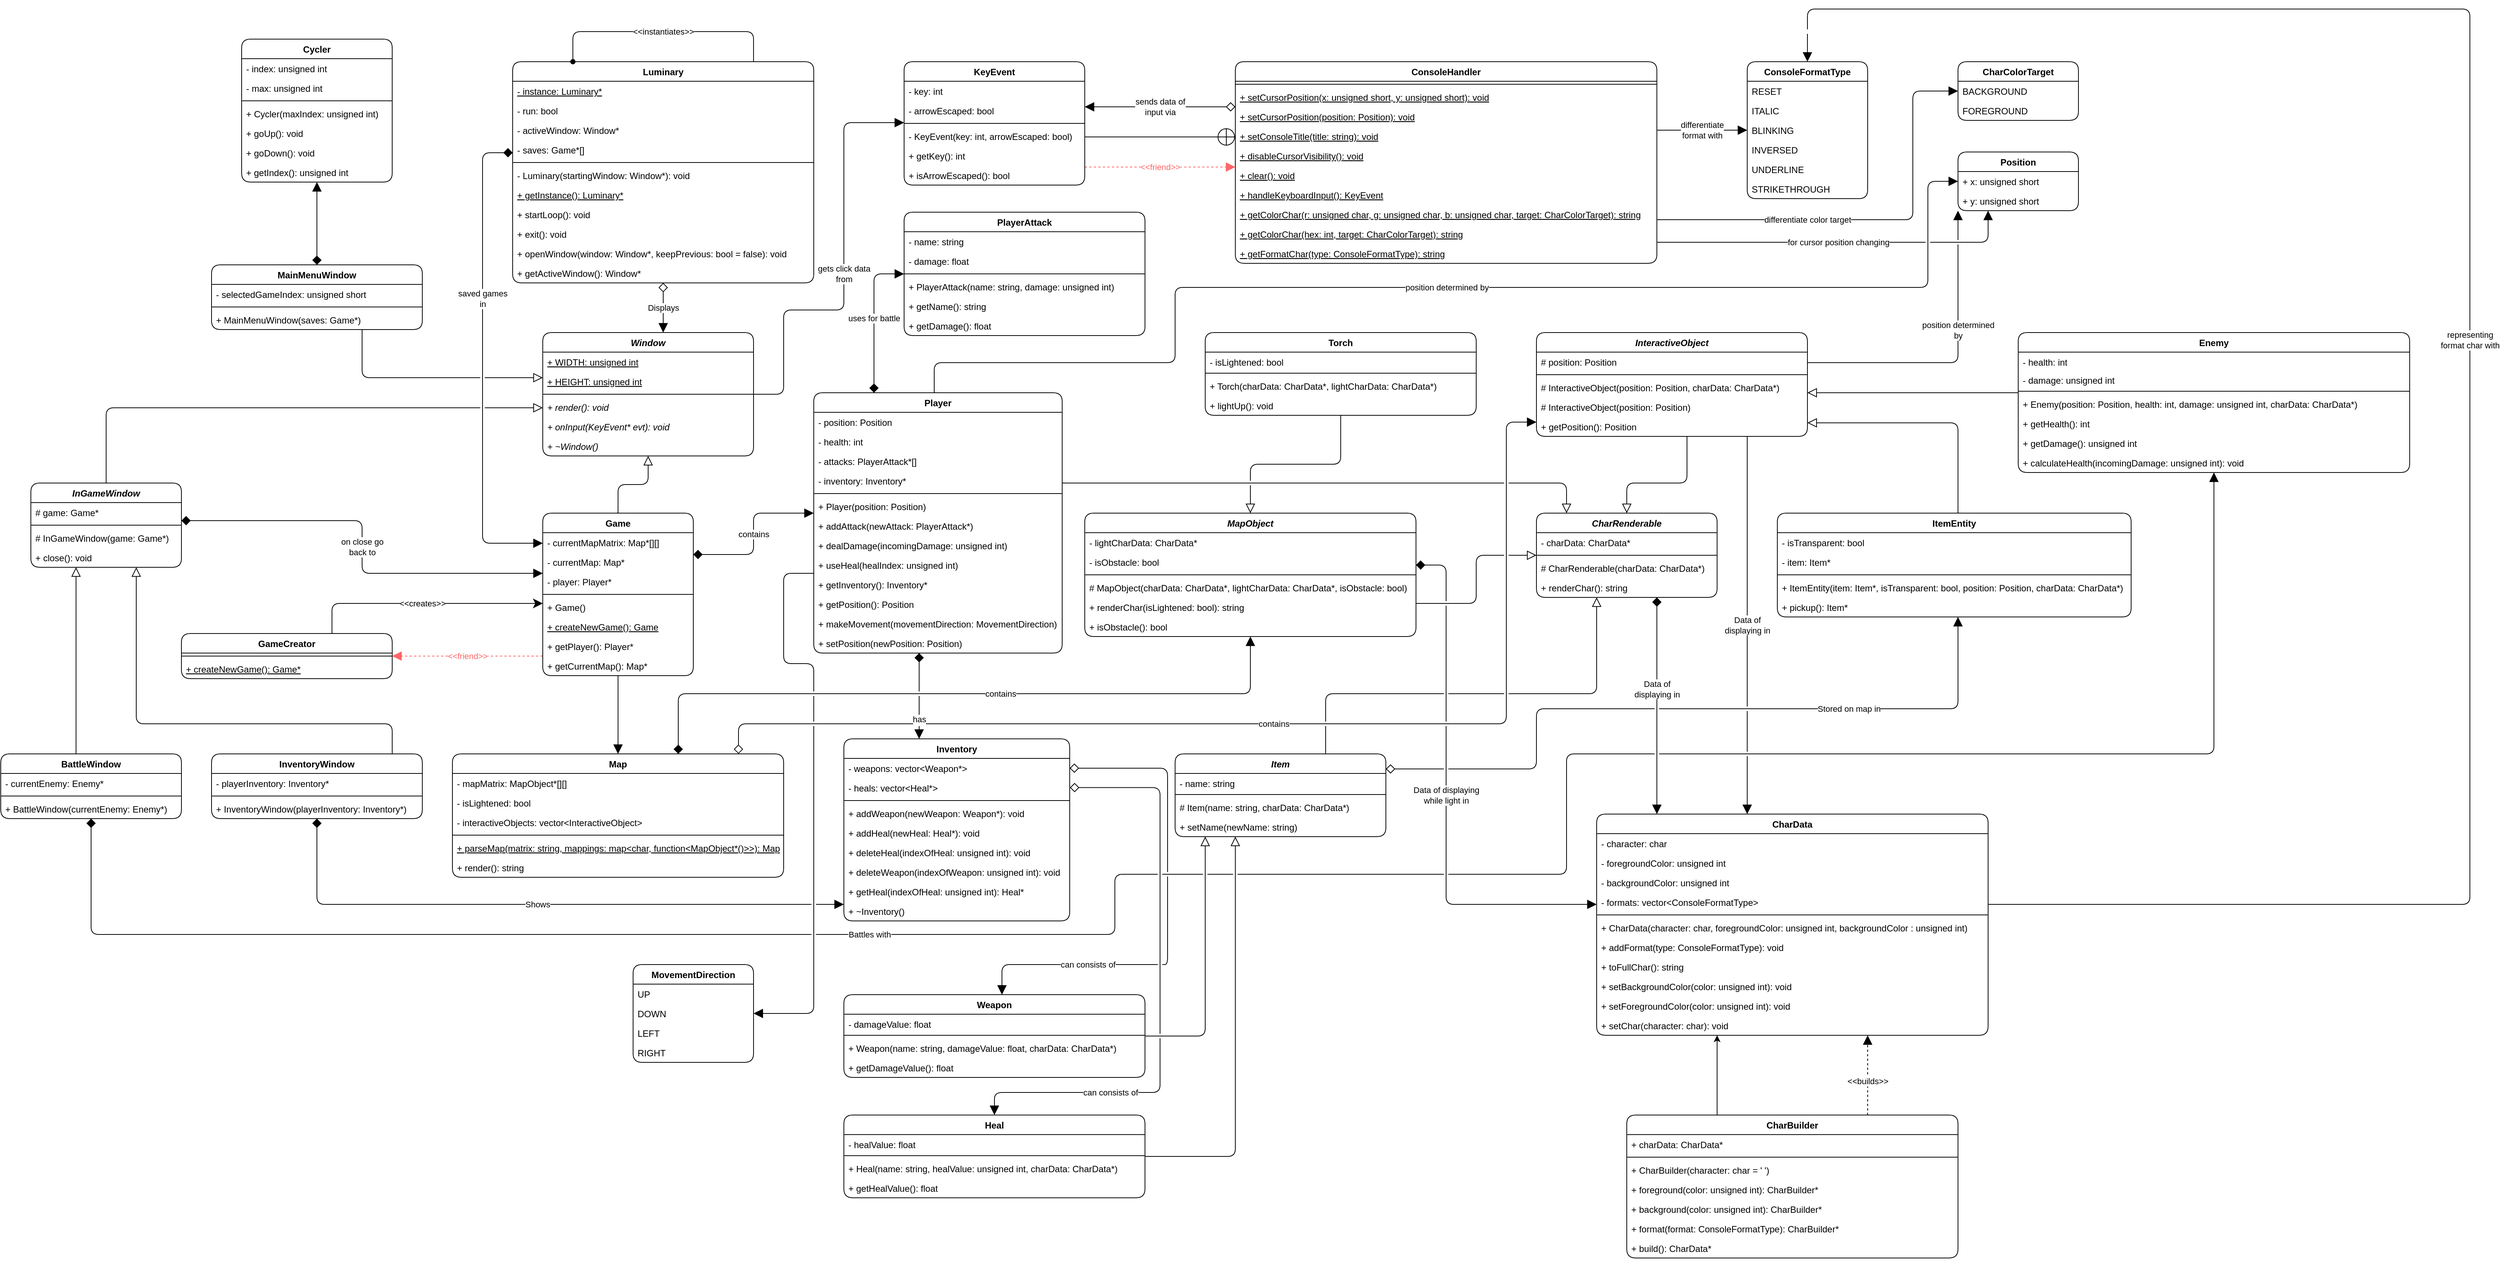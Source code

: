 <mxfile version="22.1.5" type="device" pages="3">
  <diagram id="9jlX-87bRNyqnyLkYuuC" name="UML Diagram">
    <mxGraphModel dx="2178" dy="1181" grid="1" gridSize="10" guides="0" tooltips="1" connect="0" arrows="1" fold="1" page="0" pageScale="1" pageWidth="827" pageHeight="1169" math="0" shadow="0">
      <root>
        <mxCell id="0" />
        <mxCell id="1" parent="0" />
        <mxCell id="xxyzLviYHrESveKzVA20-2" style="edgeStyle=orthogonalEdgeStyle;rounded=1;sketch=0;orthogonalLoop=1;jettySize=auto;html=1;shadow=0;strokeWidth=1;endArrow=block;endFill=0;endSize=10;jumpStyle=gap;startSize=10;" parent="1" source="1YELGyrMm5p_oQ3cGRLv-13" target="SSqiaNLJgeLojGb0BakC-3" edge="1">
          <mxGeometry relative="1" as="geometry" />
        </mxCell>
        <mxCell id="xxyzLviYHrESveKzVA20-34" value="contains" style="edgeStyle=orthogonalEdgeStyle;rounded=1;sketch=0;orthogonalLoop=1;jettySize=auto;html=1;shadow=0;strokeWidth=1;endArrow=block;endFill=1;endSize=10;jumpStyle=gap;startArrow=diamond;startFill=1;startSize=10;" parent="1" source="1YELGyrMm5p_oQ3cGRLv-13" target="IvaEGnaUYuV3LZCd6p6z-10" edge="1">
          <mxGeometry relative="1" as="geometry">
            <Array as="points">
              <mxPoint x="320" y="655" />
              <mxPoint x="320" y="600" />
            </Array>
          </mxGeometry>
        </mxCell>
        <mxCell id="xxyzLviYHrESveKzVA20-35" style="edgeStyle=orthogonalEdgeStyle;rounded=1;sketch=0;orthogonalLoop=1;jettySize=auto;html=1;shadow=0;strokeWidth=1;endArrow=block;endFill=1;endSize=10;jumpStyle=gap;startSize=10;" parent="1" source="1YELGyrMm5p_oQ3cGRLv-13" target="1YELGyrMm5p_oQ3cGRLv-40" edge="1">
          <mxGeometry relative="1" as="geometry">
            <Array as="points">
              <mxPoint x="140" y="820" />
              <mxPoint x="140" y="820" />
            </Array>
          </mxGeometry>
        </mxCell>
        <mxCell id="_f3zWwIkNZRdm6frrj9Q-6" value="&amp;lt;&amp;lt;friend&amp;gt;&amp;gt;" style="edgeStyle=orthogonalEdgeStyle;orthogonalLoop=1;jettySize=auto;html=1;rounded=1;jumpStyle=gap;endArrow=block;endFill=1;dashed=1;strokeColor=#FF6666;fontColor=#FF6666;endSize=10;startSize=10;" parent="1" source="1YELGyrMm5p_oQ3cGRLv-13" target="_f3zWwIkNZRdm6frrj9Q-1" edge="1">
          <mxGeometry relative="1" as="geometry">
            <Array as="points">
              <mxPoint x="-40" y="790" />
              <mxPoint x="-40" y="790" />
            </Array>
          </mxGeometry>
        </mxCell>
        <mxCell id="1YELGyrMm5p_oQ3cGRLv-13" value="Game" style="swimlane;fontStyle=1;align=center;verticalAlign=top;childLayout=stackLayout;horizontal=1;startSize=26;horizontalStack=0;resizeParent=1;resizeParentMax=0;resizeLast=0;collapsible=1;marginBottom=0;rounded=1;" parent="1" vertex="1">
          <mxGeometry x="40" y="600" width="200" height="216" as="geometry" />
        </mxCell>
        <mxCell id="SYfL99fkJGa10WcQz1MI-8" value="- currentMapMatrix: Map*[][]" style="text;strokeColor=none;fillColor=none;align=left;verticalAlign=top;spacingLeft=4;spacingRight=4;overflow=hidden;rotatable=0;points=[[0,0.5],[1,0.5]];portConstraint=eastwest;fontStyle=0" parent="1YELGyrMm5p_oQ3cGRLv-13" vertex="1">
          <mxGeometry y="26" width="200" height="26" as="geometry" />
        </mxCell>
        <mxCell id="1YELGyrMm5p_oQ3cGRLv-14" value="- currentMap: Map*" style="text;strokeColor=none;fillColor=none;align=left;verticalAlign=top;spacingLeft=4;spacingRight=4;overflow=hidden;rotatable=0;points=[[0,0.5],[1,0.5]];portConstraint=eastwest;" parent="1YELGyrMm5p_oQ3cGRLv-13" vertex="1">
          <mxGeometry y="52" width="200" height="26" as="geometry" />
        </mxCell>
        <mxCell id="IvaEGnaUYuV3LZCd6p6z-18" value="- player: Player*" style="text;strokeColor=none;fillColor=none;align=left;verticalAlign=top;spacingLeft=4;spacingRight=4;overflow=hidden;rotatable=0;points=[[0,0.5],[1,0.5]];portConstraint=eastwest;" parent="1YELGyrMm5p_oQ3cGRLv-13" vertex="1">
          <mxGeometry y="78" width="200" height="26" as="geometry" />
        </mxCell>
        <mxCell id="1YELGyrMm5p_oQ3cGRLv-15" value="" style="line;strokeWidth=1;fillColor=none;align=left;verticalAlign=middle;spacingTop=-1;spacingLeft=3;spacingRight=3;rotatable=0;labelPosition=right;points=[];portConstraint=eastwest;strokeColor=inherit;" parent="1YELGyrMm5p_oQ3cGRLv-13" vertex="1">
          <mxGeometry y="104" width="200" height="8" as="geometry" />
        </mxCell>
        <mxCell id="1YELGyrMm5p_oQ3cGRLv-16" value="+ Game()" style="text;strokeColor=none;fillColor=none;align=left;verticalAlign=top;spacingLeft=4;spacingRight=4;overflow=hidden;rotatable=0;points=[[0,0.5],[1,0.5]];portConstraint=eastwest;" parent="1YELGyrMm5p_oQ3cGRLv-13" vertex="1">
          <mxGeometry y="112" width="200" height="26" as="geometry" />
        </mxCell>
        <mxCell id="1YELGyrMm5p_oQ3cGRLv-17" value="+ createNewGame(): Game" style="text;strokeColor=none;fillColor=none;align=left;verticalAlign=top;spacingLeft=4;spacingRight=4;overflow=hidden;rotatable=0;points=[[0,0.5],[1,0.5]];portConstraint=eastwest;fontStyle=4" parent="1YELGyrMm5p_oQ3cGRLv-13" vertex="1">
          <mxGeometry y="138" width="200" height="26" as="geometry" />
        </mxCell>
        <mxCell id="5KssfI9YTyOkdyey-keK-41" value="+ getPlayer(): Player*" style="text;strokeColor=none;fillColor=none;align=left;verticalAlign=top;spacingLeft=4;spacingRight=4;overflow=hidden;rotatable=0;points=[[0,0.5],[1,0.5]];portConstraint=eastwest;" parent="1YELGyrMm5p_oQ3cGRLv-13" vertex="1">
          <mxGeometry y="164" width="200" height="26" as="geometry" />
        </mxCell>
        <mxCell id="4sIUkQ-hYrcfT2ztzzuX-12" value="+ getCurrentMap(): Map*" style="text;strokeColor=none;fillColor=none;align=left;verticalAlign=top;spacingLeft=4;spacingRight=4;overflow=hidden;rotatable=0;points=[[0,0.5],[1,0.5]];portConstraint=eastwest;" parent="1YELGyrMm5p_oQ3cGRLv-13" vertex="1">
          <mxGeometry y="190" width="200" height="26" as="geometry" />
        </mxCell>
        <mxCell id="xxyzLviYHrESveKzVA20-41" value="contains" style="edgeStyle=orthogonalEdgeStyle;rounded=1;sketch=0;orthogonalLoop=1;jettySize=auto;html=1;shadow=0;strokeWidth=1;endArrow=block;endFill=1;endSize=10;jumpStyle=gap;startSize=10;startArrow=diamond;startFill=1;" parent="1" source="1YELGyrMm5p_oQ3cGRLv-40" target="SSqiaNLJgeLojGb0BakC-35" edge="1">
          <mxGeometry x="0.109" relative="1" as="geometry">
            <Array as="points">
              <mxPoint x="220" y="840" />
              <mxPoint x="980" y="840" />
            </Array>
            <mxPoint as="offset" />
          </mxGeometry>
        </mxCell>
        <mxCell id="xxyzLviYHrESveKzVA20-42" value="contains" style="edgeStyle=orthogonalEdgeStyle;rounded=1;sketch=0;orthogonalLoop=1;jettySize=auto;html=1;shadow=0;strokeWidth=1;endArrow=block;endFill=1;endSize=10;jumpStyle=gap;startSize=10;startArrow=diamond;startFill=0;" parent="1" source="1YELGyrMm5p_oQ3cGRLv-40" target="_iJ86yeFP56x5VFlEozU-2" edge="1">
          <mxGeometry relative="1" as="geometry">
            <Array as="points">
              <mxPoint x="300" y="880" />
              <mxPoint x="1320" y="880" />
              <mxPoint x="1320" y="479" />
            </Array>
          </mxGeometry>
        </mxCell>
        <mxCell id="1YELGyrMm5p_oQ3cGRLv-40" value="Map" style="swimlane;fontStyle=1;align=center;verticalAlign=top;childLayout=stackLayout;horizontal=1;startSize=26;horizontalStack=0;resizeParent=1;resizeParentMax=0;resizeLast=0;collapsible=1;marginBottom=0;rounded=1;" parent="1" vertex="1">
          <mxGeometry x="-80" y="920" width="440" height="164" as="geometry" />
        </mxCell>
        <mxCell id="1YELGyrMm5p_oQ3cGRLv-41" value="- mapMatrix: MapObject*[][]" style="text;strokeColor=none;fillColor=none;align=left;verticalAlign=top;spacingLeft=4;spacingRight=4;overflow=hidden;rotatable=0;points=[[0,0.5],[1,0.5]];portConstraint=eastwest;" parent="1YELGyrMm5p_oQ3cGRLv-40" vertex="1">
          <mxGeometry y="26" width="440" height="26" as="geometry" />
        </mxCell>
        <mxCell id="SSqiaNLJgeLojGb0BakC-44" value="- isLightened: bool" style="text;strokeColor=none;fillColor=none;align=left;verticalAlign=top;spacingLeft=4;spacingRight=4;overflow=hidden;rotatable=0;points=[[0,0.5],[1,0.5]];portConstraint=eastwest;" parent="1YELGyrMm5p_oQ3cGRLv-40" vertex="1">
          <mxGeometry y="52" width="440" height="26" as="geometry" />
        </mxCell>
        <mxCell id="F0cUvmxl_z4MLPTvjhV4-8" value="- interactiveObjects: vector&lt;InteractiveObject&gt;" style="text;strokeColor=none;fillColor=none;align=left;verticalAlign=top;spacingLeft=4;spacingRight=4;overflow=hidden;rotatable=0;points=[[0,0.5],[1,0.5]];portConstraint=eastwest;" parent="1YELGyrMm5p_oQ3cGRLv-40" vertex="1">
          <mxGeometry y="78" width="440" height="26" as="geometry" />
        </mxCell>
        <mxCell id="1YELGyrMm5p_oQ3cGRLv-42" value="" style="line;strokeWidth=1;fillColor=none;align=left;verticalAlign=middle;spacingTop=-1;spacingLeft=3;spacingRight=3;rotatable=0;labelPosition=right;points=[];portConstraint=eastwest;strokeColor=inherit;" parent="1YELGyrMm5p_oQ3cGRLv-40" vertex="1">
          <mxGeometry y="104" width="440" height="8" as="geometry" />
        </mxCell>
        <mxCell id="1YELGyrMm5p_oQ3cGRLv-43" value="+ parseMap(matrix: string, mappings: map&lt;char, function&lt;MapObject*()&gt;&gt;): Map" style="text;strokeColor=none;fillColor=none;align=left;verticalAlign=top;spacingLeft=4;spacingRight=4;overflow=hidden;rotatable=0;points=[[0,0.5],[1,0.5]];portConstraint=eastwest;fontStyle=4" parent="1YELGyrMm5p_oQ3cGRLv-40" vertex="1">
          <mxGeometry y="112" width="440" height="26" as="geometry" />
        </mxCell>
        <mxCell id="5KssfI9YTyOkdyey-keK-39" value="+ render(): string" style="text;strokeColor=none;fillColor=none;align=left;verticalAlign=top;spacingLeft=4;spacingRight=4;overflow=hidden;rotatable=0;points=[[0,0.5],[1,0.5]];portConstraint=eastwest;" parent="1YELGyrMm5p_oQ3cGRLv-40" vertex="1">
          <mxGeometry y="138" width="440" height="26" as="geometry" />
        </mxCell>
        <mxCell id="xxyzLviYHrESveKzVA20-32" value="position determined by" style="edgeStyle=orthogonalEdgeStyle;rounded=1;sketch=0;orthogonalLoop=1;jettySize=auto;html=1;shadow=0;strokeWidth=1;endArrow=block;endFill=1;endSize=10;jumpStyle=gap;startSize=10;" parent="1" source="IvaEGnaUYuV3LZCd6p6z-10" target="F0cUvmxl_z4MLPTvjhV4-1" edge="1">
          <mxGeometry relative="1" as="geometry">
            <Array as="points">
              <mxPoint x="560" y="400" />
              <mxPoint x="880" y="400" />
              <mxPoint x="880" y="300" />
              <mxPoint x="1880" y="300" />
              <mxPoint x="1880" y="159" />
            </Array>
          </mxGeometry>
        </mxCell>
        <mxCell id="xxyzLviYHrESveKzVA20-33" value="uses for battle" style="edgeStyle=orthogonalEdgeStyle;rounded=1;sketch=0;orthogonalLoop=1;jettySize=auto;html=1;shadow=0;strokeWidth=1;endArrow=block;endFill=1;endSize=10;jumpStyle=gap;startArrow=diamond;startFill=1;startSize=10;" parent="1" source="IvaEGnaUYuV3LZCd6p6z-10" target="if6bvaiVuXyFPU6r5-wz-5" edge="1">
          <mxGeometry relative="1" as="geometry">
            <Array as="points">
              <mxPoint x="480" y="282" />
            </Array>
          </mxGeometry>
        </mxCell>
        <mxCell id="xxyzLviYHrESveKzVA20-39" style="edgeStyle=orthogonalEdgeStyle;rounded=1;sketch=0;orthogonalLoop=1;jettySize=auto;html=1;shadow=0;strokeWidth=1;endArrow=block;endFill=0;endSize=10;jumpStyle=gap;startSize=10;" parent="1" source="IvaEGnaUYuV3LZCd6p6z-10" target="IvaEGnaUYuV3LZCd6p6z-14" edge="1">
          <mxGeometry relative="1" as="geometry">
            <Array as="points">
              <mxPoint x="1400" y="560" />
            </Array>
          </mxGeometry>
        </mxCell>
        <mxCell id="xxyzLviYHrESveKzVA20-53" value="has" style="edgeStyle=orthogonalEdgeStyle;rounded=1;sketch=0;jumpStyle=gap;orthogonalLoop=1;jettySize=auto;html=1;shadow=0;strokeWidth=1;startArrow=diamond;startFill=1;endArrow=block;endFill=1;startSize=10;endSize=10;" parent="1" source="IvaEGnaUYuV3LZCd6p6z-10" target="KZBM8AV8mmL1xDu14tVv-3" edge="1">
          <mxGeometry x="0.535" relative="1" as="geometry">
            <Array as="points">
              <mxPoint x="540" y="810" />
              <mxPoint x="540" y="810" />
            </Array>
            <mxPoint as="offset" />
          </mxGeometry>
        </mxCell>
        <mxCell id="FJ1Qfn0BRCMjyME8tZFT-14" style="edgeStyle=orthogonalEdgeStyle;rounded=1;jumpStyle=gap;orthogonalLoop=1;jettySize=auto;html=1;endArrow=block;endFill=1;startSize=10;endSize=10;" parent="1" source="IvaEGnaUYuV3LZCd6p6z-10" target="FJ1Qfn0BRCMjyME8tZFT-7" edge="1">
          <mxGeometry relative="1" as="geometry">
            <Array as="points">
              <mxPoint x="360" y="680" />
              <mxPoint x="360" y="800" />
              <mxPoint x="400" y="800" />
              <mxPoint x="400" y="1265" />
            </Array>
          </mxGeometry>
        </mxCell>
        <mxCell id="IvaEGnaUYuV3LZCd6p6z-10" value="Player" style="swimlane;fontStyle=1;align=center;verticalAlign=top;childLayout=stackLayout;horizontal=1;startSize=26;horizontalStack=0;resizeParent=1;resizeParentMax=0;resizeLast=0;collapsible=1;marginBottom=0;rounded=1;" parent="1" vertex="1">
          <mxGeometry x="400" y="440" width="330" height="346" as="geometry" />
        </mxCell>
        <mxCell id="IvaEGnaUYuV3LZCd6p6z-11" value="- position: Position" style="text;strokeColor=none;fillColor=none;align=left;verticalAlign=top;spacingLeft=4;spacingRight=4;overflow=hidden;rotatable=0;points=[[0,0.5],[1,0.5]];portConstraint=eastwest;" parent="IvaEGnaUYuV3LZCd6p6z-10" vertex="1">
          <mxGeometry y="26" width="330" height="26" as="geometry" />
        </mxCell>
        <mxCell id="gpoH1uDZ4-0kyc8-w-HE-12" value="- health: int" style="text;strokeColor=none;fillColor=none;align=left;verticalAlign=top;spacingLeft=4;spacingRight=4;overflow=hidden;rotatable=0;points=[[0,0.5],[1,0.5]];portConstraint=eastwest;" parent="IvaEGnaUYuV3LZCd6p6z-10" vertex="1">
          <mxGeometry y="52" width="330" height="26" as="geometry" />
        </mxCell>
        <mxCell id="5KssfI9YTyOkdyey-keK-29" value="- attacks: PlayerAttack*[]" style="text;strokeColor=none;fillColor=none;align=left;verticalAlign=top;spacingLeft=4;spacingRight=4;overflow=hidden;rotatable=0;points=[[0,0.5],[1,0.5]];portConstraint=eastwest;" parent="IvaEGnaUYuV3LZCd6p6z-10" vertex="1">
          <mxGeometry y="78" width="330" height="26" as="geometry" />
        </mxCell>
        <mxCell id="if6bvaiVuXyFPU6r5-wz-16" value="- inventory: Inventory*" style="text;strokeColor=none;fillColor=none;align=left;verticalAlign=top;spacingLeft=4;spacingRight=4;overflow=hidden;rotatable=0;points=[[0,0.5],[1,0.5]];portConstraint=eastwest;" parent="IvaEGnaUYuV3LZCd6p6z-10" vertex="1">
          <mxGeometry y="104" width="330" height="26" as="geometry" />
        </mxCell>
        <mxCell id="IvaEGnaUYuV3LZCd6p6z-12" value="" style="line;strokeWidth=1;fillColor=none;align=left;verticalAlign=middle;spacingTop=-1;spacingLeft=3;spacingRight=3;rotatable=0;labelPosition=right;points=[];portConstraint=eastwest;strokeColor=inherit;" parent="IvaEGnaUYuV3LZCd6p6z-10" vertex="1">
          <mxGeometry y="130" width="330" height="8" as="geometry" />
        </mxCell>
        <mxCell id="IvaEGnaUYuV3LZCd6p6z-13" value="+ Player(position: Position)" style="text;strokeColor=none;fillColor=none;align=left;verticalAlign=top;spacingLeft=4;spacingRight=4;overflow=hidden;rotatable=0;points=[[0,0.5],[1,0.5]];portConstraint=eastwest;" parent="IvaEGnaUYuV3LZCd6p6z-10" vertex="1">
          <mxGeometry y="138" width="330" height="26" as="geometry" />
        </mxCell>
        <mxCell id="5KssfI9YTyOkdyey-keK-30" value="+ addAttack(newAttack: PlayerAttack*)" style="text;strokeColor=none;fillColor=none;align=left;verticalAlign=top;spacingLeft=4;spacingRight=4;overflow=hidden;rotatable=0;points=[[0,0.5],[1,0.5]];portConstraint=eastwest;" parent="IvaEGnaUYuV3LZCd6p6z-10" vertex="1">
          <mxGeometry y="164" width="330" height="26" as="geometry" />
        </mxCell>
        <mxCell id="gpoH1uDZ4-0kyc8-w-HE-13" value="+ dealDamage(incomingDamage: unsigned int)" style="text;strokeColor=none;fillColor=none;align=left;verticalAlign=top;spacingLeft=4;spacingRight=4;overflow=hidden;rotatable=0;points=[[0,0.5],[1,0.5]];portConstraint=eastwest;" parent="IvaEGnaUYuV3LZCd6p6z-10" vertex="1">
          <mxGeometry y="190" width="330" height="26" as="geometry" />
        </mxCell>
        <mxCell id="o90K8o9Egq8ZHoy3wgxz-6" value="+ useHeal(healIndex: unsigned int)" style="text;strokeColor=none;fillColor=none;align=left;verticalAlign=top;spacingLeft=4;spacingRight=4;overflow=hidden;rotatable=0;points=[[0,0.5],[1,0.5]];portConstraint=eastwest;" parent="IvaEGnaUYuV3LZCd6p6z-10" vertex="1">
          <mxGeometry y="216" width="330" height="26" as="geometry" />
        </mxCell>
        <mxCell id="o90K8o9Egq8ZHoy3wgxz-33" value="+ getInventory(): Inventory*" style="text;strokeColor=none;fillColor=none;align=left;verticalAlign=top;spacingLeft=4;spacingRight=4;overflow=hidden;rotatable=0;points=[[0,0.5],[1,0.5]];portConstraint=eastwest;" parent="IvaEGnaUYuV3LZCd6p6z-10" vertex="1">
          <mxGeometry y="242" width="330" height="26" as="geometry" />
        </mxCell>
        <mxCell id="FJ1Qfn0BRCMjyME8tZFT-15" value="+ getPosition(): Position" style="text;strokeColor=none;fillColor=none;align=left;verticalAlign=top;spacingLeft=4;spacingRight=4;overflow=hidden;rotatable=0;points=[[0,0.5],[1,0.5]];portConstraint=eastwest;" parent="IvaEGnaUYuV3LZCd6p6z-10" vertex="1">
          <mxGeometry y="268" width="330" height="26" as="geometry" />
        </mxCell>
        <mxCell id="FJ1Qfn0BRCMjyME8tZFT-25" value="+ makeMovement(movementDirection: MovementDirection)" style="text;strokeColor=none;fillColor=none;align=left;verticalAlign=top;spacingLeft=4;spacingRight=4;overflow=hidden;rotatable=0;points=[[0,0.5],[1,0.5]];portConstraint=eastwest;" parent="IvaEGnaUYuV3LZCd6p6z-10" vertex="1">
          <mxGeometry y="294" width="330" height="26" as="geometry" />
        </mxCell>
        <mxCell id="FJ1Qfn0BRCMjyME8tZFT-26" value="+ setPosition(newPosition: Position)" style="text;strokeColor=none;fillColor=none;align=left;verticalAlign=top;spacingLeft=4;spacingRight=4;overflow=hidden;rotatable=0;points=[[0,0.5],[1,0.5]];portConstraint=eastwest;" parent="IvaEGnaUYuV3LZCd6p6z-10" vertex="1">
          <mxGeometry y="320" width="330" height="26" as="geometry" />
        </mxCell>
        <mxCell id="xxyzLviYHrESveKzVA20-59" value="Data of&lt;br&gt;displaying in" style="edgeStyle=orthogonalEdgeStyle;rounded=1;sketch=0;jumpStyle=gap;orthogonalLoop=1;jettySize=auto;html=1;shadow=0;strokeWidth=1;startArrow=diamond;startFill=1;endArrow=block;endFill=1;startSize=10;endSize=10;" parent="1" source="IvaEGnaUYuV3LZCd6p6z-14" target="5KssfI9YTyOkdyey-keK-7" edge="1">
          <mxGeometry x="-0.154" relative="1" as="geometry">
            <Array as="points">
              <mxPoint x="1520" y="790" />
              <mxPoint x="1520" y="790" />
            </Array>
            <mxPoint as="offset" />
          </mxGeometry>
        </mxCell>
        <mxCell id="IvaEGnaUYuV3LZCd6p6z-14" value="CharRenderable" style="swimlane;fontStyle=3;align=center;verticalAlign=top;childLayout=stackLayout;horizontal=1;startSize=26;horizontalStack=0;resizeParent=1;resizeParentMax=0;resizeLast=0;collapsible=1;marginBottom=0;rounded=1;" parent="1" vertex="1">
          <mxGeometry x="1360" y="600" width="240" height="112" as="geometry" />
        </mxCell>
        <mxCell id="kLu0ASWQnbC9X_YH6ufA-3" value="- charData: CharData*" style="text;strokeColor=none;fillColor=none;align=left;verticalAlign=top;spacingLeft=4;spacingRight=4;overflow=hidden;rotatable=0;points=[[0,0.5],[1,0.5]];portConstraint=eastwest;" parent="IvaEGnaUYuV3LZCd6p6z-14" vertex="1">
          <mxGeometry y="26" width="240" height="26" as="geometry" />
        </mxCell>
        <mxCell id="IvaEGnaUYuV3LZCd6p6z-16" value="" style="line;strokeWidth=1;fillColor=none;align=left;verticalAlign=middle;spacingTop=-1;spacingLeft=3;spacingRight=3;rotatable=0;labelPosition=right;points=[];portConstraint=eastwest;strokeColor=inherit;" parent="IvaEGnaUYuV3LZCd6p6z-14" vertex="1">
          <mxGeometry y="52" width="240" height="8" as="geometry" />
        </mxCell>
        <mxCell id="5KssfI9YTyOkdyey-keK-1" value="# CharRenderable(charData: CharData*)" style="text;strokeColor=none;fillColor=none;align=left;verticalAlign=top;spacingLeft=4;spacingRight=4;overflow=hidden;rotatable=0;points=[[0,0.5],[1,0.5]];portConstraint=eastwest;" parent="IvaEGnaUYuV3LZCd6p6z-14" vertex="1">
          <mxGeometry y="60" width="240" height="26" as="geometry" />
        </mxCell>
        <mxCell id="IvaEGnaUYuV3LZCd6p6z-17" value="+ renderChar(): string" style="text;strokeColor=none;fillColor=none;align=left;verticalAlign=top;spacingLeft=4;spacingRight=4;overflow=hidden;rotatable=0;points=[[0,0.5],[1,0.5]];portConstraint=eastwest;" parent="IvaEGnaUYuV3LZCd6p6z-14" vertex="1">
          <mxGeometry y="86" width="240" height="26" as="geometry" />
        </mxCell>
        <mxCell id="xxyzLviYHrESveKzVA20-5" value="differentiate&lt;br&gt;format with" style="edgeStyle=orthogonalEdgeStyle;rounded=1;sketch=0;orthogonalLoop=1;jettySize=auto;html=1;shadow=0;strokeWidth=1;endArrow=block;endFill=1;endSize=10;jumpStyle=gap;startSize=10;" parent="1" source="SYfL99fkJGa10WcQz1MI-13" target="d02Wg7IjQV8Bg_PJh1dA-8" edge="1">
          <mxGeometry relative="1" as="geometry">
            <Array as="points">
              <mxPoint x="1540" y="91" />
              <mxPoint x="1540" y="91" />
            </Array>
          </mxGeometry>
        </mxCell>
        <mxCell id="xxyzLviYHrESveKzVA20-6" value="differentiate color target" style="edgeStyle=orthogonalEdgeStyle;rounded=1;sketch=0;orthogonalLoop=1;jettySize=auto;html=1;shadow=0;strokeWidth=1;endArrow=block;endFill=1;endSize=10;jumpStyle=gap;startSize=10;" parent="1" source="SYfL99fkJGa10WcQz1MI-13" target="d02Wg7IjQV8Bg_PJh1dA-1" edge="1">
          <mxGeometry x="-0.299" relative="1" as="geometry">
            <Array as="points">
              <mxPoint x="1860" y="210" />
              <mxPoint x="1860" y="39" />
            </Array>
            <mxPoint as="offset" />
          </mxGeometry>
        </mxCell>
        <mxCell id="xxyzLviYHrESveKzVA20-12" value="for cursor position changing" style="edgeStyle=orthogonalEdgeStyle;rounded=1;sketch=0;orthogonalLoop=1;jettySize=auto;html=1;shadow=0;strokeWidth=1;endArrow=block;endFill=1;endSize=10;jumpStyle=gap;startSize=10;" parent="1" source="SYfL99fkJGa10WcQz1MI-13" target="F0cUvmxl_z4MLPTvjhV4-1" edge="1">
          <mxGeometry relative="1" as="geometry">
            <Array as="points">
              <mxPoint x="1960" y="240" />
            </Array>
          </mxGeometry>
        </mxCell>
        <mxCell id="xxyzLviYHrESveKzVA20-52" value="sends data of&lt;br&gt;input via" style="edgeStyle=orthogonalEdgeStyle;rounded=1;sketch=0;jumpStyle=gap;orthogonalLoop=1;jettySize=auto;html=1;shadow=0;strokeWidth=1;startArrow=diamond;startFill=0;endArrow=block;endFill=1;startSize=10;endSize=10;" parent="1" source="SYfL99fkJGa10WcQz1MI-13" target="SSqiaNLJgeLojGb0BakC-18" edge="1">
          <mxGeometry relative="1" as="geometry">
            <Array as="points">
              <mxPoint x="810" y="60" />
              <mxPoint x="810" y="60" />
            </Array>
          </mxGeometry>
        </mxCell>
        <mxCell id="4sIUkQ-hYrcfT2ztzzuX-10" style="edgeStyle=orthogonalEdgeStyle;rounded=1;orthogonalLoop=1;jettySize=auto;html=1;strokeColor=#FFFFFF;fontColor=#FFFFFF;endArrow=circlePlus;endFill=0;startSize=10;endSize=10;" parent="1" source="SYfL99fkJGa10WcQz1MI-13" target="d02Wg7IjQV8Bg_PJh1dA-8" edge="1">
          <mxGeometry relative="1" as="geometry">
            <Array as="points">
              <mxPoint x="1610" y="134" />
              <mxPoint x="1610" y="134" />
            </Array>
          </mxGeometry>
        </mxCell>
        <mxCell id="4sIUkQ-hYrcfT2ztzzuX-11" style="edgeStyle=orthogonalEdgeStyle;rounded=1;orthogonalLoop=1;jettySize=auto;html=1;strokeColor=#FFFFFF;fontColor=#FFFFFF;endArrow=circlePlus;endFill=0;startSize=10;endSize=10;" parent="1" source="SYfL99fkJGa10WcQz1MI-13" target="d02Wg7IjQV8Bg_PJh1dA-1" edge="1">
          <mxGeometry relative="1" as="geometry">
            <Array as="points">
              <mxPoint x="1580" y="60" />
              <mxPoint x="1580" y="-40" />
              <mxPoint x="2000" y="-40" />
            </Array>
          </mxGeometry>
        </mxCell>
        <mxCell id="SYfL99fkJGa10WcQz1MI-13" value="ConsoleHandler" style="swimlane;fontStyle=1;align=center;verticalAlign=top;childLayout=stackLayout;horizontal=1;startSize=26;horizontalStack=0;resizeParent=1;resizeParentMax=0;resizeLast=0;collapsible=1;marginBottom=0;rounded=1;" parent="1" vertex="1">
          <mxGeometry x="960" width="560" height="268" as="geometry" />
        </mxCell>
        <mxCell id="xxyzLviYHrESveKzVA20-73" value="" style="line;strokeWidth=1;fillColor=none;align=left;verticalAlign=middle;spacingTop=-1;spacingLeft=3;spacingRight=3;rotatable=0;labelPosition=right;points=[];portConstraint=eastwest;strokeColor=inherit;" parent="SYfL99fkJGa10WcQz1MI-13" vertex="1">
          <mxGeometry y="26" width="560" height="8" as="geometry" />
        </mxCell>
        <mxCell id="Z1At78-419Gx8SDF2MCW-1" value="+ setCursorPosition(x: unsigned short, y: unsigned short): void" style="text;strokeColor=none;fillColor=none;align=left;verticalAlign=top;spacingLeft=4;spacingRight=4;overflow=hidden;rotatable=0;points=[[0,0.5],[1,0.5]];portConstraint=eastwest;fontStyle=4" parent="SYfL99fkJGa10WcQz1MI-13" vertex="1">
          <mxGeometry y="34" width="560" height="26" as="geometry" />
        </mxCell>
        <mxCell id="xxyzLviYHrESveKzVA20-3" value="+ setCursorPosition(position: Position): void" style="text;strokeColor=none;fillColor=none;align=left;verticalAlign=top;spacingLeft=4;spacingRight=4;overflow=hidden;rotatable=0;points=[[0,0.5],[1,0.5]];portConstraint=eastwest;fontStyle=4" parent="SYfL99fkJGa10WcQz1MI-13" vertex="1">
          <mxGeometry y="60" width="560" height="26" as="geometry" />
        </mxCell>
        <mxCell id="SSqiaNLJgeLojGb0BakC-1" value="+ setConsoleTitle(title: string): void" style="text;strokeColor=none;fillColor=none;align=left;verticalAlign=top;spacingLeft=4;spacingRight=4;overflow=hidden;rotatable=0;points=[[0,0.5],[1,0.5]];portConstraint=eastwest;fontStyle=4" parent="SYfL99fkJGa10WcQz1MI-13" vertex="1">
          <mxGeometry y="86" width="560" height="26" as="geometry" />
        </mxCell>
        <mxCell id="SSqiaNLJgeLojGb0BakC-2" value="+ disableCursorVisibility(): void" style="text;strokeColor=none;fillColor=none;align=left;verticalAlign=top;spacingLeft=4;spacingRight=4;overflow=hidden;rotatable=0;points=[[0,0.5],[1,0.5]];portConstraint=eastwest;fontStyle=4" parent="SYfL99fkJGa10WcQz1MI-13" vertex="1">
          <mxGeometry y="112" width="560" height="26" as="geometry" />
        </mxCell>
        <mxCell id="SSqiaNLJgeLojGb0BakC-9" value="+ clear(): void" style="text;strokeColor=none;fillColor=none;align=left;verticalAlign=top;spacingLeft=4;spacingRight=4;overflow=hidden;rotatable=0;points=[[0,0.5],[1,0.5]];portConstraint=eastwest;fontStyle=4" parent="SYfL99fkJGa10WcQz1MI-13" vertex="1">
          <mxGeometry y="138" width="560" height="26" as="geometry" />
        </mxCell>
        <mxCell id="SYfL99fkJGa10WcQz1MI-16" value="+ handleKeyboardInput(): KeyEvent" style="text;strokeColor=none;fillColor=none;align=left;verticalAlign=top;spacingLeft=4;spacingRight=4;overflow=hidden;rotatable=0;points=[[0,0.5],[1,0.5]];portConstraint=eastwest;fontStyle=4" parent="SYfL99fkJGa10WcQz1MI-13" vertex="1">
          <mxGeometry y="164" width="560" height="26" as="geometry" />
        </mxCell>
        <mxCell id="C4OzsetbC7TLnUmvvS9r-6" value="+ getColorChar(r: unsigned char, g: unsigned char, b: unsigned char, target: CharColorTarget): string" style="text;strokeColor=none;fillColor=none;align=left;verticalAlign=top;spacingLeft=4;spacingRight=4;overflow=hidden;rotatable=0;points=[[0,0.5],[1,0.5]];portConstraint=eastwest;fontStyle=4" parent="SYfL99fkJGa10WcQz1MI-13" vertex="1">
          <mxGeometry y="190" width="560" height="26" as="geometry" />
        </mxCell>
        <mxCell id="C4OzsetbC7TLnUmvvS9r-2" value="+ getColorChar(hex: int, target: CharColorTarget): string" style="text;strokeColor=none;fillColor=none;align=left;verticalAlign=top;spacingLeft=4;spacingRight=4;overflow=hidden;rotatable=0;points=[[0,0.5],[1,0.5]];portConstraint=eastwest;fontStyle=4" parent="SYfL99fkJGa10WcQz1MI-13" vertex="1">
          <mxGeometry y="216" width="560" height="26" as="geometry" />
        </mxCell>
        <mxCell id="d02Wg7IjQV8Bg_PJh1dA-17" value="+ getFormatChar(type: ConsoleFormatType): string" style="text;strokeColor=none;fillColor=none;align=left;verticalAlign=top;spacingLeft=4;spacingRight=4;overflow=hidden;rotatable=0;points=[[0,0.5],[1,0.5]];portConstraint=eastwest;fontStyle=4" parent="SYfL99fkJGa10WcQz1MI-13" vertex="1">
          <mxGeometry y="242" width="560" height="26" as="geometry" />
        </mxCell>
        <mxCell id="xxyzLviYHrESveKzVA20-4" value="gets click data&lt;br&gt;from" style="edgeStyle=orthogonalEdgeStyle;rounded=1;sketch=0;orthogonalLoop=1;jettySize=auto;html=1;shadow=0;strokeWidth=1;endArrow=block;endFill=1;endSize=10;jumpStyle=gap;startSize=10;" parent="1" source="SSqiaNLJgeLojGb0BakC-3" target="SSqiaNLJgeLojGb0BakC-18" edge="1">
          <mxGeometry relative="1" as="geometry">
            <Array as="points">
              <mxPoint x="360" y="442" />
              <mxPoint x="360" y="330" />
              <mxPoint x="440" y="330" />
              <mxPoint x="440" y="81" />
            </Array>
          </mxGeometry>
        </mxCell>
        <mxCell id="SSqiaNLJgeLojGb0BakC-3" value="Window" style="swimlane;fontStyle=3;align=center;verticalAlign=top;childLayout=stackLayout;horizontal=1;startSize=26;horizontalStack=0;resizeParent=1;resizeParentMax=0;resizeLast=0;collapsible=1;marginBottom=0;rounded=1;" parent="1" vertex="1">
          <mxGeometry x="40" y="360" width="280" height="164" as="geometry" />
        </mxCell>
        <mxCell id="Apds-wX-StOLs-3tmXC7-1" value="+ WIDTH: unsigned int" style="text;strokeColor=none;fillColor=none;align=left;verticalAlign=top;spacingLeft=4;spacingRight=4;overflow=hidden;rotatable=0;points=[[0,0.5],[1,0.5]];portConstraint=eastwest;fontStyle=4" parent="SSqiaNLJgeLojGb0BakC-3" vertex="1">
          <mxGeometry y="26" width="280" height="26" as="geometry" />
        </mxCell>
        <mxCell id="Apds-wX-StOLs-3tmXC7-2" value="+ HEIGHT: unsigned int" style="text;strokeColor=none;fillColor=none;align=left;verticalAlign=top;spacingLeft=4;spacingRight=4;overflow=hidden;rotatable=0;points=[[0,0.5],[1,0.5]];portConstraint=eastwest;fontStyle=4" parent="SSqiaNLJgeLojGb0BakC-3" vertex="1">
          <mxGeometry y="52" width="280" height="26" as="geometry" />
        </mxCell>
        <mxCell id="5KssfI9YTyOkdyey-keK-42" value="" style="line;strokeWidth=1;fillColor=none;align=left;verticalAlign=middle;spacingTop=-1;spacingLeft=3;spacingRight=3;rotatable=0;labelPosition=right;points=[];portConstraint=eastwest;strokeColor=inherit;" parent="SSqiaNLJgeLojGb0BakC-3" vertex="1">
          <mxGeometry y="78" width="280" height="8" as="geometry" />
        </mxCell>
        <mxCell id="SSqiaNLJgeLojGb0BakC-6" value="+ render(): void" style="text;strokeColor=none;fillColor=none;align=left;verticalAlign=top;spacingLeft=4;spacingRight=4;overflow=hidden;rotatable=0;points=[[0,0.5],[1,0.5]];portConstraint=eastwest;fontStyle=2" parent="SSqiaNLJgeLojGb0BakC-3" vertex="1">
          <mxGeometry y="86" width="280" height="26" as="geometry" />
        </mxCell>
        <mxCell id="SSqiaNLJgeLojGb0BakC-7" value="+ onInput(KeyEvent* evt): void" style="text;strokeColor=none;fillColor=none;align=left;verticalAlign=top;spacingLeft=4;spacingRight=4;overflow=hidden;rotatable=0;points=[[0,0.5],[1,0.5]];portConstraint=eastwest;fontStyle=2" parent="SSqiaNLJgeLojGb0BakC-3" vertex="1">
          <mxGeometry y="112" width="280" height="26" as="geometry" />
        </mxCell>
        <mxCell id="Apds-wX-StOLs-3tmXC7-3" value="+ ~Window()" style="text;strokeColor=none;fillColor=none;align=left;verticalAlign=top;spacingLeft=4;spacingRight=4;overflow=hidden;rotatable=0;points=[[0,0.5],[1,0.5]];portConstraint=eastwest;fontStyle=2" parent="SSqiaNLJgeLojGb0BakC-3" vertex="1">
          <mxGeometry y="138" width="280" height="26" as="geometry" />
        </mxCell>
        <mxCell id="xxyzLviYHrESveKzVA20-8" value="Displays" style="edgeStyle=orthogonalEdgeStyle;rounded=1;sketch=0;orthogonalLoop=1;jettySize=auto;html=1;shadow=0;strokeWidth=1;endArrow=block;endFill=1;endSize=10;jumpStyle=gap;startSize=10;startArrow=diamond;startFill=0;" parent="1" source="SSqiaNLJgeLojGb0BakC-11" target="SSqiaNLJgeLojGb0BakC-3" edge="1">
          <mxGeometry relative="1" as="geometry">
            <Array as="points">
              <mxPoint x="200" y="350" />
              <mxPoint x="200" y="350" />
            </Array>
          </mxGeometry>
        </mxCell>
        <mxCell id="xxyzLviYHrESveKzVA20-71" value="saved games&lt;br&gt;in" style="edgeStyle=orthogonalEdgeStyle;rounded=1;sketch=0;jumpStyle=gap;orthogonalLoop=1;jettySize=auto;html=1;shadow=0;strokeWidth=1;startArrow=diamond;startFill=1;endArrow=block;endFill=1;startSize=10;endSize=10;" parent="1" source="SSqiaNLJgeLojGb0BakC-11" target="1YELGyrMm5p_oQ3cGRLv-13" edge="1">
          <mxGeometry x="-0.269" relative="1" as="geometry">
            <Array as="points">
              <mxPoint x="-40" y="121" />
              <mxPoint x="-40" y="640" />
            </Array>
            <mxPoint as="offset" />
          </mxGeometry>
        </mxCell>
        <mxCell id="SSqiaNLJgeLojGb0BakC-11" value="Luminary" style="swimlane;fontStyle=1;align=center;verticalAlign=top;childLayout=stackLayout;horizontal=1;startSize=26;horizontalStack=0;resizeParent=1;resizeParentMax=0;resizeLast=0;collapsible=1;marginBottom=0;swimlaneFillColor=none;rounded=1;fillStyle=auto;" parent="1" vertex="1">
          <mxGeometry width="400" height="294" as="geometry" />
        </mxCell>
        <mxCell id="4sIUkQ-hYrcfT2ztzzuX-7" value="- instance: Luminary*" style="text;strokeColor=none;fillColor=none;align=left;verticalAlign=top;spacingLeft=4;spacingRight=4;overflow=hidden;rotatable=0;points=[[0,0.5],[1,0.5]];portConstraint=eastwest;fontStyle=4" parent="SSqiaNLJgeLojGb0BakC-11" vertex="1">
          <mxGeometry y="26" width="400" height="26" as="geometry" />
        </mxCell>
        <mxCell id="SYfL99fkJGa10WcQz1MI-14" value="- run: bool" style="text;strokeColor=none;fillColor=none;align=left;verticalAlign=top;spacingLeft=4;spacingRight=4;overflow=hidden;rotatable=0;points=[[0,0.5],[1,0.5]];portConstraint=eastwest;fontStyle=0" parent="SSqiaNLJgeLojGb0BakC-11" vertex="1">
          <mxGeometry y="52" width="400" height="26" as="geometry" />
        </mxCell>
        <mxCell id="SSqiaNLJgeLojGb0BakC-12" value="- activeWindow: Window*" style="text;strokeColor=none;fillColor=none;align=left;verticalAlign=top;spacingLeft=4;spacingRight=4;overflow=hidden;rotatable=0;points=[[0,0.5],[1,0.5]];portConstraint=eastwest;fontStyle=0" parent="SSqiaNLJgeLojGb0BakC-11" vertex="1">
          <mxGeometry y="78" width="400" height="26" as="geometry" />
        </mxCell>
        <mxCell id="SSqiaNLJgeLojGb0BakC-16" value="- saves: Game*[]" style="text;strokeColor=none;fillColor=none;align=left;verticalAlign=top;spacingLeft=4;spacingRight=4;overflow=hidden;rotatable=0;points=[[0,0.5],[1,0.5]];portConstraint=eastwest;fontStyle=0" parent="SSqiaNLJgeLojGb0BakC-11" vertex="1">
          <mxGeometry y="104" width="400" height="26" as="geometry" />
        </mxCell>
        <mxCell id="SSqiaNLJgeLojGb0BakC-13" value="" style="line;strokeWidth=1;fillColor=none;align=left;verticalAlign=middle;spacingTop=-1;spacingLeft=3;spacingRight=3;rotatable=0;labelPosition=right;points=[];portConstraint=eastwest;strokeColor=inherit;" parent="SSqiaNLJgeLojGb0BakC-11" vertex="1">
          <mxGeometry y="130" width="400" height="8" as="geometry" />
        </mxCell>
        <mxCell id="4sIUkQ-hYrcfT2ztzzuX-9" value="- Luminary(startingWindow: Window*): void" style="text;strokeColor=none;fillColor=none;align=left;verticalAlign=top;spacingLeft=4;spacingRight=4;overflow=hidden;rotatable=0;points=[[0,0.5],[1,0.5]];portConstraint=eastwest;fontStyle=0" parent="SSqiaNLJgeLojGb0BakC-11" vertex="1">
          <mxGeometry y="138" width="400" height="26" as="geometry" />
        </mxCell>
        <mxCell id="4sIUkQ-hYrcfT2ztzzuX-5" value="+ getInstance(): Luminary*" style="text;strokeColor=none;fillColor=none;align=left;verticalAlign=top;spacingLeft=4;spacingRight=4;overflow=hidden;rotatable=0;points=[[0,0.5],[1,0.5]];portConstraint=eastwest;fontStyle=4" parent="SSqiaNLJgeLojGb0BakC-11" vertex="1">
          <mxGeometry y="164" width="400" height="26" as="geometry" />
        </mxCell>
        <mxCell id="SSqiaNLJgeLojGb0BakC-14" value="+ startLoop(): void" style="text;strokeColor=none;fillColor=none;align=left;verticalAlign=top;spacingLeft=4;spacingRight=4;overflow=hidden;rotatable=0;points=[[0,0.5],[1,0.5]];portConstraint=eastwest;fontStyle=0" parent="SSqiaNLJgeLojGb0BakC-11" vertex="1">
          <mxGeometry y="190" width="400" height="26" as="geometry" />
        </mxCell>
        <mxCell id="SSqiaNLJgeLojGb0BakC-17" value="+ exit(): void" style="text;strokeColor=none;fillColor=none;align=left;verticalAlign=top;spacingLeft=4;spacingRight=4;overflow=hidden;rotatable=0;points=[[0,0.5],[1,0.5]];portConstraint=eastwest;fontStyle=0" parent="SSqiaNLJgeLojGb0BakC-11" vertex="1">
          <mxGeometry y="216" width="400" height="26" as="geometry" />
        </mxCell>
        <mxCell id="SSqiaNLJgeLojGb0BakC-85" value="+ openWindow(window: Window*, keepPrevious: bool = false): void" style="text;strokeColor=none;fillColor=none;align=left;verticalAlign=top;spacingLeft=4;spacingRight=4;overflow=hidden;rotatable=0;points=[[0,0.5],[1,0.5]];portConstraint=eastwest;fontStyle=0" parent="SSqiaNLJgeLojGb0BakC-11" vertex="1">
          <mxGeometry y="242" width="400" height="26" as="geometry" />
        </mxCell>
        <mxCell id="jNlA93mwpecG7_ZBhZ2n-5" value="+ getActiveWindow(): Window*" style="text;strokeColor=none;fillColor=none;align=left;verticalAlign=top;spacingLeft=4;spacingRight=4;overflow=hidden;rotatable=0;points=[[0,0.5],[1,0.5]];portConstraint=eastwest;fontStyle=0" parent="SSqiaNLJgeLojGb0BakC-11" vertex="1">
          <mxGeometry y="268" width="400" height="26" as="geometry" />
        </mxCell>
        <mxCell id="xxyzLviYHrESveKzVA20-9" style="edgeStyle=orthogonalEdgeStyle;rounded=1;sketch=0;orthogonalLoop=1;jettySize=auto;html=1;shadow=0;strokeWidth=1;endArrow=circlePlus;endFill=0;endSize=10;jumpStyle=gap;startSize=10;" parent="1" source="SSqiaNLJgeLojGb0BakC-18" target="SYfL99fkJGa10WcQz1MI-13" edge="1">
          <mxGeometry relative="1" as="geometry">
            <Array as="points">
              <mxPoint x="820" y="100" />
              <mxPoint x="820" y="100" />
            </Array>
          </mxGeometry>
        </mxCell>
        <mxCell id="4sIUkQ-hYrcfT2ztzzuX-2" value="&amp;lt;&amp;lt;friend&amp;gt;&amp;gt;" style="edgeStyle=orthogonalEdgeStyle;rounded=1;orthogonalLoop=1;jettySize=auto;html=1;dashed=1;endArrow=block;endFill=1;endSize=10;startSize=10;strokeColor=#FF6666;fontColor=#FF6666;" parent="1" source="SSqiaNLJgeLojGb0BakC-18" target="SYfL99fkJGa10WcQz1MI-13" edge="1">
          <mxGeometry relative="1" as="geometry">
            <Array as="points">
              <mxPoint x="860" y="140" />
              <mxPoint x="860" y="140" />
            </Array>
          </mxGeometry>
        </mxCell>
        <mxCell id="SSqiaNLJgeLojGb0BakC-18" value="KeyEvent" style="swimlane;fontStyle=1;align=center;verticalAlign=top;childLayout=stackLayout;horizontal=1;startSize=26;horizontalStack=0;resizeParent=1;resizeParentMax=0;resizeLast=0;collapsible=1;marginBottom=0;rounded=1;" parent="1" vertex="1">
          <mxGeometry x="520" width="240" height="164" as="geometry" />
        </mxCell>
        <mxCell id="SSqiaNLJgeLojGb0BakC-19" value="- key: int" style="text;strokeColor=none;fillColor=none;align=left;verticalAlign=top;spacingLeft=4;spacingRight=4;overflow=hidden;rotatable=0;points=[[0,0.5],[1,0.5]];portConstraint=eastwest;" parent="SSqiaNLJgeLojGb0BakC-18" vertex="1">
          <mxGeometry y="26" width="240" height="26" as="geometry" />
        </mxCell>
        <mxCell id="SSqiaNLJgeLojGb0BakC-22" value="- arrowEscaped: bool" style="text;strokeColor=none;fillColor=none;align=left;verticalAlign=top;spacingLeft=4;spacingRight=4;overflow=hidden;rotatable=0;points=[[0,0.5],[1,0.5]];portConstraint=eastwest;" parent="SSqiaNLJgeLojGb0BakC-18" vertex="1">
          <mxGeometry y="52" width="240" height="26" as="geometry" />
        </mxCell>
        <mxCell id="SSqiaNLJgeLojGb0BakC-20" value="" style="line;strokeWidth=1;fillColor=none;align=left;verticalAlign=middle;spacingTop=-1;spacingLeft=3;spacingRight=3;rotatable=0;labelPosition=right;points=[];portConstraint=eastwest;strokeColor=inherit;" parent="SSqiaNLJgeLojGb0BakC-18" vertex="1">
          <mxGeometry y="78" width="240" height="8" as="geometry" />
        </mxCell>
        <mxCell id="SSqiaNLJgeLojGb0BakC-21" value="- KeyEvent(key: int, arrowEscaped: bool)" style="text;strokeColor=none;fillColor=none;align=left;verticalAlign=top;spacingLeft=4;spacingRight=4;overflow=hidden;rotatable=0;points=[[0,0.5],[1,0.5]];portConstraint=eastwest;" parent="SSqiaNLJgeLojGb0BakC-18" vertex="1">
          <mxGeometry y="86" width="240" height="26" as="geometry" />
        </mxCell>
        <mxCell id="SSqiaNLJgeLojGb0BakC-27" value="+ getKey(): int" style="text;strokeColor=none;fillColor=none;align=left;verticalAlign=top;spacingLeft=4;spacingRight=4;overflow=hidden;rotatable=0;points=[[0,0.5],[1,0.5]];portConstraint=eastwest;" parent="SSqiaNLJgeLojGb0BakC-18" vertex="1">
          <mxGeometry y="112" width="240" height="26" as="geometry" />
        </mxCell>
        <mxCell id="SSqiaNLJgeLojGb0BakC-28" value="+ isArrowEscaped(): bool" style="text;strokeColor=none;fillColor=none;align=left;verticalAlign=top;spacingLeft=4;spacingRight=4;overflow=hidden;rotatable=0;points=[[0,0.5],[1,0.5]];portConstraint=eastwest;" parent="SSqiaNLJgeLojGb0BakC-18" vertex="1">
          <mxGeometry y="138" width="240" height="26" as="geometry" />
        </mxCell>
        <mxCell id="xxyzLviYHrESveKzVA20-38" style="edgeStyle=orthogonalEdgeStyle;rounded=1;sketch=0;orthogonalLoop=1;jettySize=auto;html=1;shadow=0;strokeWidth=1;endArrow=block;endFill=0;endSize=10;jumpStyle=gap;startSize=10;" parent="1" source="SSqiaNLJgeLojGb0BakC-35" target="IvaEGnaUYuV3LZCd6p6z-14" edge="1">
          <mxGeometry relative="1" as="geometry">
            <Array as="points">
              <mxPoint x="1280" y="720" />
              <mxPoint x="1280" y="656" />
            </Array>
          </mxGeometry>
        </mxCell>
        <mxCell id="xxyzLviYHrESveKzVA20-58" value="Data of displaying&lt;br&gt;while light in" style="edgeStyle=orthogonalEdgeStyle;rounded=1;sketch=0;jumpStyle=gap;orthogonalLoop=1;jettySize=auto;html=1;shadow=0;strokeWidth=1;startArrow=diamond;startFill=1;endArrow=block;endFill=1;startSize=10;endSize=10;" parent="1" source="SSqiaNLJgeLojGb0BakC-35" target="5KssfI9YTyOkdyey-keK-7" edge="1">
          <mxGeometry relative="1" as="geometry">
            <Array as="points">
              <mxPoint x="1240" y="669" />
              <mxPoint x="1240" y="1120" />
            </Array>
          </mxGeometry>
        </mxCell>
        <mxCell id="SSqiaNLJgeLojGb0BakC-35" value="MapObject" style="swimlane;fontStyle=3;align=center;verticalAlign=top;childLayout=stackLayout;horizontal=1;startSize=26;horizontalStack=0;resizeParent=1;resizeParentMax=0;resizeLast=0;collapsible=1;marginBottom=0;rounded=1;" parent="1" vertex="1">
          <mxGeometry x="760" y="600" width="440" height="164" as="geometry" />
        </mxCell>
        <mxCell id="SSqiaNLJgeLojGb0BakC-36" value="- lightCharData: CharData*" style="text;strokeColor=none;fillColor=none;align=left;verticalAlign=top;spacingLeft=4;spacingRight=4;overflow=hidden;rotatable=0;points=[[0,0.5],[1,0.5]];portConstraint=eastwest;" parent="SSqiaNLJgeLojGb0BakC-35" vertex="1">
          <mxGeometry y="26" width="440" height="26" as="geometry" />
        </mxCell>
        <mxCell id="5KssfI9YTyOkdyey-keK-28" value="- isObstacle: bool" style="text;strokeColor=none;fillColor=none;align=left;verticalAlign=top;spacingLeft=4;spacingRight=4;overflow=hidden;rotatable=0;points=[[0,0.5],[1,0.5]];portConstraint=eastwest;" parent="SSqiaNLJgeLojGb0BakC-35" vertex="1">
          <mxGeometry y="52" width="440" height="26" as="geometry" />
        </mxCell>
        <mxCell id="SSqiaNLJgeLojGb0BakC-37" value="" style="line;strokeWidth=1;fillColor=none;align=left;verticalAlign=middle;spacingTop=-1;spacingLeft=3;spacingRight=3;rotatable=0;labelPosition=right;points=[];portConstraint=eastwest;strokeColor=inherit;" parent="SSqiaNLJgeLojGb0BakC-35" vertex="1">
          <mxGeometry y="78" width="440" height="8" as="geometry" />
        </mxCell>
        <mxCell id="5KssfI9YTyOkdyey-keK-19" value="# MapObject(charData: CharData*, lightCharData: CharData*, isObstacle: bool)" style="text;strokeColor=none;fillColor=none;align=left;verticalAlign=top;spacingLeft=4;spacingRight=4;overflow=hidden;rotatable=0;points=[[0,0.5],[1,0.5]];portConstraint=eastwest;" parent="SSqiaNLJgeLojGb0BakC-35" vertex="1">
          <mxGeometry y="86" width="440" height="26" as="geometry" />
        </mxCell>
        <mxCell id="SSqiaNLJgeLojGb0BakC-38" value="+ renderChar(isLightened: bool): string" style="text;strokeColor=none;fillColor=none;align=left;verticalAlign=top;spacingLeft=4;spacingRight=4;overflow=hidden;rotatable=0;points=[[0,0.5],[1,0.5]];portConstraint=eastwest;" parent="SSqiaNLJgeLojGb0BakC-35" vertex="1">
          <mxGeometry y="112" width="440" height="26" as="geometry" />
        </mxCell>
        <mxCell id="4sIUkQ-hYrcfT2ztzzuX-1" value="+ isObstacle(): bool" style="text;strokeColor=none;fillColor=none;align=left;verticalAlign=top;spacingLeft=4;spacingRight=4;overflow=hidden;rotatable=0;points=[[0,0.5],[1,0.5]];portConstraint=eastwest;" parent="SSqiaNLJgeLojGb0BakC-35" vertex="1">
          <mxGeometry y="138" width="440" height="26" as="geometry" />
        </mxCell>
        <mxCell id="exclLOmxtjvmpjbCd2gA-6" value="representing&lt;br&gt;format char with" style="edgeStyle=orthogonalEdgeStyle;rounded=1;orthogonalLoop=1;jettySize=auto;html=1;endSize=10;startSize=10;jumpStyle=gap;endArrow=block;endFill=1;" parent="1" source="5KssfI9YTyOkdyey-keK-7" target="d02Wg7IjQV8Bg_PJh1dA-8" edge="1">
          <mxGeometry relative="1" as="geometry">
            <Array as="points">
              <mxPoint x="2600" y="1120" />
              <mxPoint x="2600" y="-70" />
              <mxPoint x="1720" y="-70" />
            </Array>
          </mxGeometry>
        </mxCell>
        <mxCell id="5KssfI9YTyOkdyey-keK-7" value="CharData" style="swimlane;fontStyle=1;align=center;verticalAlign=top;childLayout=stackLayout;horizontal=1;startSize=26;horizontalStack=0;resizeParent=1;resizeParentMax=0;resizeLast=0;collapsible=1;marginBottom=0;rounded=1;" parent="1" vertex="1">
          <mxGeometry x="1440" y="1000" width="520" height="294" as="geometry" />
        </mxCell>
        <mxCell id="5KssfI9YTyOkdyey-keK-8" value="- character: char" style="text;strokeColor=none;fillColor=none;align=left;verticalAlign=top;spacingLeft=4;spacingRight=4;overflow=hidden;rotatable=0;points=[[0,0.5],[1,0.5]];portConstraint=eastwest;" parent="5KssfI9YTyOkdyey-keK-7" vertex="1">
          <mxGeometry y="26" width="520" height="26" as="geometry" />
        </mxCell>
        <mxCell id="5KssfI9YTyOkdyey-keK-9" value="- foregroundColor: unsigned int" style="text;strokeColor=none;fillColor=none;align=left;verticalAlign=top;spacingLeft=4;spacingRight=4;overflow=hidden;rotatable=0;points=[[0,0.5],[1,0.5]];portConstraint=eastwest;" parent="5KssfI9YTyOkdyey-keK-7" vertex="1">
          <mxGeometry y="52" width="520" height="26" as="geometry" />
        </mxCell>
        <mxCell id="5KssfI9YTyOkdyey-keK-10" value="- backgroundColor: unsigned int" style="text;strokeColor=none;fillColor=none;align=left;verticalAlign=top;spacingLeft=4;spacingRight=4;overflow=hidden;rotatable=0;points=[[0,0.5],[1,0.5]];portConstraint=eastwest;" parent="5KssfI9YTyOkdyey-keK-7" vertex="1">
          <mxGeometry y="78" width="520" height="26" as="geometry" />
        </mxCell>
        <mxCell id="exclLOmxtjvmpjbCd2gA-5" value="- formats: vector&lt;ConsoleFormatType&gt;" style="text;strokeColor=none;fillColor=none;align=left;verticalAlign=top;spacingLeft=4;spacingRight=4;overflow=hidden;rotatable=0;points=[[0,0.5],[1,0.5]];portConstraint=eastwest;" parent="5KssfI9YTyOkdyey-keK-7" vertex="1">
          <mxGeometry y="104" width="520" height="26" as="geometry" />
        </mxCell>
        <mxCell id="5KssfI9YTyOkdyey-keK-11" value="" style="line;strokeWidth=1;fillColor=none;align=left;verticalAlign=middle;spacingTop=-1;spacingLeft=3;spacingRight=3;rotatable=0;labelPosition=right;points=[];portConstraint=eastwest;strokeColor=inherit;" parent="5KssfI9YTyOkdyey-keK-7" vertex="1">
          <mxGeometry y="130" width="520" height="8" as="geometry" />
        </mxCell>
        <mxCell id="5KssfI9YTyOkdyey-keK-12" value="+ CharData(character: char, foregroundColor: unsigned int, backgroundColor : unsigned int)" style="text;strokeColor=none;fillColor=none;align=left;verticalAlign=top;spacingLeft=4;spacingRight=4;overflow=hidden;rotatable=0;points=[[0,0.5],[1,0.5]];portConstraint=eastwest;" parent="5KssfI9YTyOkdyey-keK-7" vertex="1">
          <mxGeometry y="138" width="520" height="26" as="geometry" />
        </mxCell>
        <mxCell id="5KssfI9YTyOkdyey-keK-57" value="+ addFormat(type: ConsoleFormatType): void" style="text;strokeColor=none;fillColor=none;align=left;verticalAlign=top;spacingLeft=4;spacingRight=4;overflow=hidden;rotatable=0;points=[[0,0.5],[1,0.5]];portConstraint=eastwest;" parent="5KssfI9YTyOkdyey-keK-7" vertex="1">
          <mxGeometry y="164" width="520" height="26" as="geometry" />
        </mxCell>
        <mxCell id="exclLOmxtjvmpjbCd2gA-8" value="+ toFullChar(): string" style="text;strokeColor=none;fillColor=none;align=left;verticalAlign=top;spacingLeft=4;spacingRight=4;overflow=hidden;rotatable=0;points=[[0,0.5],[1,0.5]];portConstraint=eastwest;" parent="5KssfI9YTyOkdyey-keK-7" vertex="1">
          <mxGeometry y="190" width="520" height="26" as="geometry" />
        </mxCell>
        <mxCell id="HUwQnjV_XzRn4wDB9g5O-2" value="+ setBackgroundColor(color: unsigned int): void" style="text;strokeColor=none;fillColor=none;align=left;verticalAlign=top;spacingLeft=4;spacingRight=4;overflow=hidden;rotatable=0;points=[[0,0.5],[1,0.5]];portConstraint=eastwest;" parent="5KssfI9YTyOkdyey-keK-7" vertex="1">
          <mxGeometry y="216" width="520" height="26" as="geometry" />
        </mxCell>
        <mxCell id="HUwQnjV_XzRn4wDB9g5O-3" value="+ setForegroundColor(color: unsigned int): void" style="text;strokeColor=none;fillColor=none;align=left;verticalAlign=top;spacingLeft=4;spacingRight=4;overflow=hidden;rotatable=0;points=[[0,0.5],[1,0.5]];portConstraint=eastwest;" parent="5KssfI9YTyOkdyey-keK-7" vertex="1">
          <mxGeometry y="242" width="520" height="26" as="geometry" />
        </mxCell>
        <mxCell id="HUwQnjV_XzRn4wDB9g5O-4" value="+ setChar(character: char): void" style="text;strokeColor=none;fillColor=none;align=left;verticalAlign=top;spacingLeft=4;spacingRight=4;overflow=hidden;rotatable=0;points=[[0,0.5],[1,0.5]];portConstraint=eastwest;" parent="5KssfI9YTyOkdyey-keK-7" vertex="1">
          <mxGeometry y="268" width="520" height="26" as="geometry" />
        </mxCell>
        <mxCell id="xxyzLviYHrESveKzVA20-44" style="edgeStyle=orthogonalEdgeStyle;rounded=1;sketch=0;orthogonalLoop=1;jettySize=auto;html=1;shadow=0;strokeWidth=1;endArrow=block;endFill=0;endSize=10;jumpStyle=gap;startSize=10;" parent="1" source="mQGTBcwGhf4JdJvPdo2v-1" target="_iJ86yeFP56x5VFlEozU-2" edge="1">
          <mxGeometry relative="1" as="geometry">
            <Array as="points">
              <mxPoint x="1760" y="440" />
              <mxPoint x="1760" y="440" />
            </Array>
          </mxGeometry>
        </mxCell>
        <mxCell id="mQGTBcwGhf4JdJvPdo2v-1" value="Enemy" style="swimlane;fontStyle=1;align=center;verticalAlign=top;childLayout=stackLayout;horizontal=1;startSize=26;horizontalStack=0;resizeParent=1;resizeParentMax=0;resizeLast=0;collapsible=1;marginBottom=0;whiteSpace=wrap;html=1;rounded=1;" parent="1" vertex="1">
          <mxGeometry x="2000" y="360" width="520" height="186" as="geometry">
            <mxRectangle x="722" y="1278" width="80" height="30" as="alternateBounds" />
          </mxGeometry>
        </mxCell>
        <mxCell id="gpoH1uDZ4-0kyc8-w-HE-1" value="- health: int&lt;br&gt;" style="text;strokeColor=none;fillColor=none;align=left;verticalAlign=top;spacingLeft=4;spacingRight=4;overflow=hidden;rotatable=0;points=[[0,0.5],[1,0.5]];portConstraint=eastwest;whiteSpace=wrap;html=1;" parent="mQGTBcwGhf4JdJvPdo2v-1" vertex="1">
          <mxGeometry y="26" width="520" height="24" as="geometry" />
        </mxCell>
        <mxCell id="mQGTBcwGhf4JdJvPdo2v-2" value="- damage: unsigned int" style="text;strokeColor=none;fillColor=none;align=left;verticalAlign=top;spacingLeft=4;spacingRight=4;overflow=hidden;rotatable=0;points=[[0,0.5],[1,0.5]];portConstraint=eastwest;whiteSpace=wrap;html=1;" parent="mQGTBcwGhf4JdJvPdo2v-1" vertex="1">
          <mxGeometry y="50" width="520" height="24" as="geometry" />
        </mxCell>
        <mxCell id="mQGTBcwGhf4JdJvPdo2v-3" value="" style="line;strokeWidth=1;fillColor=none;align=left;verticalAlign=middle;spacingTop=-1;spacingLeft=3;spacingRight=3;rotatable=0;labelPosition=right;points=[];portConstraint=eastwest;strokeColor=inherit;" parent="mQGTBcwGhf4JdJvPdo2v-1" vertex="1">
          <mxGeometry y="74" width="520" height="8" as="geometry" />
        </mxCell>
        <mxCell id="if6bvaiVuXyFPU6r5-wz-1" value="+ Enemy(position: Position, health: int, damage: unsigned int, charData: CharData*)" style="text;strokeColor=none;fillColor=none;align=left;verticalAlign=top;spacingLeft=4;spacingRight=4;overflow=hidden;rotatable=0;points=[[0,0.5],[1,0.5]];portConstraint=eastwest;" parent="mQGTBcwGhf4JdJvPdo2v-1" vertex="1">
          <mxGeometry y="82" width="520" height="26" as="geometry" />
        </mxCell>
        <mxCell id="if6bvaiVuXyFPU6r5-wz-2" value="+ getHealth(): int" style="text;strokeColor=none;fillColor=none;align=left;verticalAlign=top;spacingLeft=4;spacingRight=4;overflow=hidden;rotatable=0;points=[[0,0.5],[1,0.5]];portConstraint=eastwest;" parent="mQGTBcwGhf4JdJvPdo2v-1" vertex="1">
          <mxGeometry y="108" width="520" height="26" as="geometry" />
        </mxCell>
        <mxCell id="if6bvaiVuXyFPU6r5-wz-3" value="+ getDamage(): unsigned int" style="text;strokeColor=none;fillColor=none;align=left;verticalAlign=top;spacingLeft=4;spacingRight=4;overflow=hidden;rotatable=0;points=[[0,0.5],[1,0.5]];portConstraint=eastwest;" parent="mQGTBcwGhf4JdJvPdo2v-1" vertex="1">
          <mxGeometry y="134" width="520" height="26" as="geometry" />
        </mxCell>
        <mxCell id="if6bvaiVuXyFPU6r5-wz-4" value="+ calculateHealth(incomingDamage: unsigned int): void" style="text;strokeColor=none;fillColor=none;align=left;verticalAlign=top;spacingLeft=4;spacingRight=4;overflow=hidden;rotatable=0;points=[[0,0.5],[1,0.5]];portConstraint=eastwest;" parent="mQGTBcwGhf4JdJvPdo2v-1" vertex="1">
          <mxGeometry y="160" width="520" height="26" as="geometry" />
        </mxCell>
        <mxCell id="if6bvaiVuXyFPU6r5-wz-5" value="PlayerAttack" style="swimlane;fontStyle=1;align=center;verticalAlign=top;childLayout=stackLayout;horizontal=1;startSize=26;horizontalStack=0;resizeParent=1;resizeParentMax=0;resizeLast=0;collapsible=1;marginBottom=0;rounded=1;" parent="1" vertex="1">
          <mxGeometry x="520" y="200" width="320" height="164" as="geometry" />
        </mxCell>
        <mxCell id="if6bvaiVuXyFPU6r5-wz-9" value="- name: string" style="text;strokeColor=none;fillColor=none;align=left;verticalAlign=top;spacingLeft=4;spacingRight=4;overflow=hidden;rotatable=0;points=[[0,0.5],[1,0.5]];portConstraint=eastwest;" parent="if6bvaiVuXyFPU6r5-wz-5" vertex="1">
          <mxGeometry y="26" width="320" height="26" as="geometry" />
        </mxCell>
        <mxCell id="if6bvaiVuXyFPU6r5-wz-14" value="- damage: float" style="text;strokeColor=none;fillColor=none;align=left;verticalAlign=top;spacingLeft=4;spacingRight=4;overflow=hidden;rotatable=0;points=[[0,0.5],[1,0.5]];portConstraint=eastwest;" parent="if6bvaiVuXyFPU6r5-wz-5" vertex="1">
          <mxGeometry y="52" width="320" height="26" as="geometry" />
        </mxCell>
        <mxCell id="if6bvaiVuXyFPU6r5-wz-10" value="" style="line;strokeWidth=1;fillColor=none;align=left;verticalAlign=middle;spacingTop=-1;spacingLeft=3;spacingRight=3;rotatable=0;labelPosition=right;points=[];portConstraint=eastwest;strokeColor=inherit;" parent="if6bvaiVuXyFPU6r5-wz-5" vertex="1">
          <mxGeometry y="78" width="320" height="8" as="geometry" />
        </mxCell>
        <mxCell id="if6bvaiVuXyFPU6r5-wz-11" value="+ PlayerAttack(name: string, damage: unsigned int)" style="text;strokeColor=none;fillColor=none;align=left;verticalAlign=top;spacingLeft=4;spacingRight=4;overflow=hidden;rotatable=0;points=[[0,0.5],[1,0.5]];portConstraint=eastwest;" parent="if6bvaiVuXyFPU6r5-wz-5" vertex="1">
          <mxGeometry y="86" width="320" height="26" as="geometry" />
        </mxCell>
        <mxCell id="xxyzLviYHrESveKzVA20-36" value="+ getName(): string" style="text;strokeColor=none;fillColor=none;align=left;verticalAlign=top;spacingLeft=4;spacingRight=4;overflow=hidden;rotatable=0;points=[[0,0.5],[1,0.5]];portConstraint=eastwest;" parent="if6bvaiVuXyFPU6r5-wz-5" vertex="1">
          <mxGeometry y="112" width="320" height="26" as="geometry" />
        </mxCell>
        <mxCell id="xxyzLviYHrESveKzVA20-37" value="+ getDamage(): float" style="text;strokeColor=none;fillColor=none;align=left;verticalAlign=top;spacingLeft=4;spacingRight=4;overflow=hidden;rotatable=0;points=[[0,0.5],[1,0.5]];portConstraint=eastwest;" parent="if6bvaiVuXyFPU6r5-wz-5" vertex="1">
          <mxGeometry y="138" width="320" height="26" as="geometry" />
        </mxCell>
        <mxCell id="xxyzLviYHrESveKzVA20-50" value="Stored on map in" style="edgeStyle=orthogonalEdgeStyle;rounded=1;sketch=0;jumpStyle=gap;orthogonalLoop=1;jettySize=auto;html=1;shadow=0;strokeWidth=1;endArrow=block;endFill=1;endSize=10;startSize=10;startArrow=diamond;startFill=0;" parent="1" source="if6bvaiVuXyFPU6r5-wz-23" target="brKBu--pL-d_HkNKbsoN-2" edge="1">
          <mxGeometry x="0.444" relative="1" as="geometry">
            <Array as="points">
              <mxPoint x="1360" y="940" />
              <mxPoint x="1360" y="860" />
              <mxPoint x="1920" y="860" />
            </Array>
            <mxPoint as="offset" />
          </mxGeometry>
        </mxCell>
        <mxCell id="HUwQnjV_XzRn4wDB9g5O-1" style="edgeStyle=orthogonalEdgeStyle;rounded=1;jumpStyle=gap;orthogonalLoop=1;jettySize=auto;html=1;endArrow=block;endFill=0;startSize=10;endSize=10;" parent="1" source="if6bvaiVuXyFPU6r5-wz-23" target="IvaEGnaUYuV3LZCd6p6z-14" edge="1">
          <mxGeometry relative="1" as="geometry">
            <Array as="points">
              <mxPoint x="1080" y="840" />
              <mxPoint x="1440" y="840" />
            </Array>
          </mxGeometry>
        </mxCell>
        <mxCell id="if6bvaiVuXyFPU6r5-wz-23" value="Item" style="swimlane;fontStyle=3;align=center;verticalAlign=top;childLayout=stackLayout;horizontal=1;startSize=26;horizontalStack=0;resizeParent=1;resizeParentMax=0;resizeLast=0;collapsible=1;marginBottom=0;whiteSpace=wrap;html=1;rounded=1;" parent="1" vertex="1">
          <mxGeometry x="880" y="920" width="280" height="110" as="geometry">
            <mxRectangle x="1200" y="470" width="80" height="30" as="alternateBounds" />
          </mxGeometry>
        </mxCell>
        <mxCell id="if6bvaiVuXyFPU6r5-wz-24" value="- name: string" style="text;strokeColor=none;fillColor=none;align=left;verticalAlign=top;spacingLeft=4;spacingRight=4;overflow=hidden;rotatable=0;points=[[0,0.5],[1,0.5]];portConstraint=eastwest;whiteSpace=wrap;html=1;" parent="if6bvaiVuXyFPU6r5-wz-23" vertex="1">
          <mxGeometry y="26" width="280" height="24" as="geometry" />
        </mxCell>
        <mxCell id="if6bvaiVuXyFPU6r5-wz-28" value="" style="line;strokeWidth=1;fillColor=none;align=left;verticalAlign=middle;spacingTop=-1;spacingLeft=3;spacingRight=3;rotatable=0;labelPosition=right;points=[];portConstraint=eastwest;strokeColor=inherit;" parent="if6bvaiVuXyFPU6r5-wz-23" vertex="1">
          <mxGeometry y="50" width="280" height="8" as="geometry" />
        </mxCell>
        <mxCell id="if6bvaiVuXyFPU6r5-wz-29" value="# Item(name: string, charData: CharData*)" style="text;strokeColor=none;fillColor=none;align=left;verticalAlign=top;spacingLeft=4;spacingRight=4;overflow=hidden;rotatable=0;points=[[0,0.5],[1,0.5]];portConstraint=eastwest;" parent="if6bvaiVuXyFPU6r5-wz-23" vertex="1">
          <mxGeometry y="58" width="280" height="26" as="geometry" />
        </mxCell>
        <mxCell id="if6bvaiVuXyFPU6r5-wz-33" value="+ setName(newName: string)" style="text;strokeColor=none;fillColor=none;align=left;verticalAlign=top;spacingLeft=4;spacingRight=4;overflow=hidden;rotatable=0;points=[[0,0.5],[1,0.5]];portConstraint=eastwest;" parent="if6bvaiVuXyFPU6r5-wz-23" vertex="1">
          <mxGeometry y="84" width="280" height="26" as="geometry" />
        </mxCell>
        <mxCell id="xxyzLviYHrESveKzVA20-55" style="edgeStyle=orthogonalEdgeStyle;rounded=1;sketch=0;jumpStyle=gap;orthogonalLoop=1;jettySize=auto;html=1;shadow=0;strokeWidth=1;startArrow=none;startFill=0;endArrow=block;endFill=0;startSize=10;endSize=10;" parent="1" source="if6bvaiVuXyFPU6r5-wz-35" target="if6bvaiVuXyFPU6r5-wz-23" edge="1">
          <mxGeometry relative="1" as="geometry">
            <Array as="points">
              <mxPoint x="960" y="1455" />
            </Array>
          </mxGeometry>
        </mxCell>
        <mxCell id="if6bvaiVuXyFPU6r5-wz-35" value="&lt;span style=&quot;font-style: normal;&quot;&gt;Heal&lt;/span&gt;" style="swimlane;fontStyle=3;align=center;verticalAlign=top;childLayout=stackLayout;horizontal=1;startSize=26;horizontalStack=0;resizeParent=1;resizeParentMax=0;resizeLast=0;collapsible=1;marginBottom=0;whiteSpace=wrap;html=1;rounded=1;" parent="1" vertex="1">
          <mxGeometry x="440" y="1400" width="400" height="110" as="geometry">
            <mxRectangle x="1200" y="470" width="80" height="30" as="alternateBounds" />
          </mxGeometry>
        </mxCell>
        <mxCell id="if6bvaiVuXyFPU6r5-wz-36" value="- healValue: float" style="text;strokeColor=none;fillColor=none;align=left;verticalAlign=top;spacingLeft=4;spacingRight=4;overflow=hidden;rotatable=0;points=[[0,0.5],[1,0.5]];portConstraint=eastwest;whiteSpace=wrap;html=1;" parent="if6bvaiVuXyFPU6r5-wz-35" vertex="1">
          <mxGeometry y="26" width="400" height="24" as="geometry" />
        </mxCell>
        <mxCell id="if6bvaiVuXyFPU6r5-wz-37" value="" style="line;strokeWidth=1;fillColor=none;align=left;verticalAlign=middle;spacingTop=-1;spacingLeft=3;spacingRight=3;rotatable=0;labelPosition=right;points=[];portConstraint=eastwest;strokeColor=inherit;" parent="if6bvaiVuXyFPU6r5-wz-35" vertex="1">
          <mxGeometry y="50" width="400" height="8" as="geometry" />
        </mxCell>
        <mxCell id="if6bvaiVuXyFPU6r5-wz-40" value="+ Heal(name: string, healValue: unsigned int, charData: CharData*)" style="text;strokeColor=none;fillColor=none;align=left;verticalAlign=top;spacingLeft=4;spacingRight=4;overflow=hidden;rotatable=0;points=[[0,0.5],[1,0.5]];portConstraint=eastwest;" parent="if6bvaiVuXyFPU6r5-wz-35" vertex="1">
          <mxGeometry y="58" width="400" height="26" as="geometry" />
        </mxCell>
        <mxCell id="if6bvaiVuXyFPU6r5-wz-38" value="+ getHealValue(): float" style="text;strokeColor=none;fillColor=none;align=left;verticalAlign=top;spacingLeft=4;spacingRight=4;overflow=hidden;rotatable=0;points=[[0,0.5],[1,0.5]];portConstraint=eastwest;" parent="if6bvaiVuXyFPU6r5-wz-35" vertex="1">
          <mxGeometry y="84" width="400" height="26" as="geometry" />
        </mxCell>
        <mxCell id="xxyzLviYHrESveKzVA20-54" style="edgeStyle=orthogonalEdgeStyle;rounded=1;sketch=0;jumpStyle=gap;orthogonalLoop=1;jettySize=auto;html=1;shadow=0;strokeWidth=1;startArrow=none;startFill=0;endArrow=block;endFill=0;startSize=10;endSize=10;" parent="1" source="if6bvaiVuXyFPU6r5-wz-44" target="if6bvaiVuXyFPU6r5-wz-23" edge="1">
          <mxGeometry relative="1" as="geometry">
            <Array as="points">
              <mxPoint x="920" y="1295" />
            </Array>
          </mxGeometry>
        </mxCell>
        <mxCell id="if6bvaiVuXyFPU6r5-wz-44" value="&lt;span style=&quot;font-style: normal;&quot;&gt;Weapon&lt;/span&gt;" style="swimlane;fontStyle=3;align=center;verticalAlign=top;childLayout=stackLayout;horizontal=1;startSize=26;horizontalStack=0;resizeParent=1;resizeParentMax=0;resizeLast=0;collapsible=1;marginBottom=0;whiteSpace=wrap;html=1;rounded=1;" parent="1" vertex="1">
          <mxGeometry x="440" y="1240" width="400" height="110" as="geometry">
            <mxRectangle x="1200" y="470" width="80" height="30" as="alternateBounds" />
          </mxGeometry>
        </mxCell>
        <mxCell id="if6bvaiVuXyFPU6r5-wz-45" value="- damageValue: float" style="text;strokeColor=none;fillColor=none;align=left;verticalAlign=top;spacingLeft=4;spacingRight=4;overflow=hidden;rotatable=0;points=[[0,0.5],[1,0.5]];portConstraint=eastwest;whiteSpace=wrap;html=1;" parent="if6bvaiVuXyFPU6r5-wz-44" vertex="1">
          <mxGeometry y="26" width="400" height="24" as="geometry" />
        </mxCell>
        <mxCell id="if6bvaiVuXyFPU6r5-wz-46" value="" style="line;strokeWidth=1;fillColor=none;align=left;verticalAlign=middle;spacingTop=-1;spacingLeft=3;spacingRight=3;rotatable=0;labelPosition=right;points=[];portConstraint=eastwest;strokeColor=inherit;" parent="if6bvaiVuXyFPU6r5-wz-44" vertex="1">
          <mxGeometry y="50" width="400" height="8" as="geometry" />
        </mxCell>
        <mxCell id="if6bvaiVuXyFPU6r5-wz-47" value="+ Weapon(name: string, damageValue: float, charData: CharData*)" style="text;strokeColor=none;fillColor=none;align=left;verticalAlign=top;spacingLeft=4;spacingRight=4;overflow=hidden;rotatable=0;points=[[0,0.5],[1,0.5]];portConstraint=eastwest;" parent="if6bvaiVuXyFPU6r5-wz-44" vertex="1">
          <mxGeometry y="58" width="400" height="26" as="geometry" />
        </mxCell>
        <mxCell id="if6bvaiVuXyFPU6r5-wz-48" value="+ getDamageValue(): float" style="text;strokeColor=none;fillColor=none;align=left;verticalAlign=top;spacingLeft=4;spacingRight=4;overflow=hidden;rotatable=0;points=[[0,0.5],[1,0.5]];portConstraint=eastwest;" parent="if6bvaiVuXyFPU6r5-wz-44" vertex="1">
          <mxGeometry y="84" width="400" height="26" as="geometry" />
        </mxCell>
        <mxCell id="xxyzLviYHrESveKzVA20-47" style="edgeStyle=orthogonalEdgeStyle;rounded=1;sketch=0;orthogonalLoop=1;jettySize=auto;html=1;shadow=0;strokeWidth=1;endArrow=block;endFill=0;endSize=10;jumpStyle=gap;startSize=10;" parent="1" source="WxDxbygKdJgTz162LdG1-1" target="SSqiaNLJgeLojGb0BakC-35" edge="1">
          <mxGeometry relative="1" as="geometry" />
        </mxCell>
        <mxCell id="WxDxbygKdJgTz162LdG1-1" value="Torch" style="swimlane;fontStyle=1;align=center;verticalAlign=top;childLayout=stackLayout;horizontal=1;startSize=26;horizontalStack=0;resizeParent=1;resizeParentMax=0;resizeLast=0;collapsible=1;marginBottom=0;whiteSpace=wrap;html=1;rounded=1;" parent="1" vertex="1">
          <mxGeometry x="920" y="360" width="360" height="110" as="geometry">
            <mxRectangle x="1200" y="470" width="80" height="30" as="alternateBounds" />
          </mxGeometry>
        </mxCell>
        <mxCell id="WxDxbygKdJgTz162LdG1-2" value="- isLightened: bool" style="text;strokeColor=none;fillColor=none;align=left;verticalAlign=top;spacingLeft=4;spacingRight=4;overflow=hidden;rotatable=0;points=[[0,0.5],[1,0.5]];portConstraint=eastwest;whiteSpace=wrap;html=1;" parent="WxDxbygKdJgTz162LdG1-1" vertex="1">
          <mxGeometry y="26" width="360" height="24" as="geometry" />
        </mxCell>
        <mxCell id="WxDxbygKdJgTz162LdG1-4" value="" style="line;strokeWidth=1;fillColor=none;align=left;verticalAlign=middle;spacingTop=-1;spacingLeft=3;spacingRight=3;rotatable=0;labelPosition=right;points=[];portConstraint=eastwest;strokeColor=inherit;" parent="WxDxbygKdJgTz162LdG1-1" vertex="1">
          <mxGeometry y="50" width="360" height="8" as="geometry" />
        </mxCell>
        <mxCell id="WxDxbygKdJgTz162LdG1-5" value="+ Torch(charData: CharData*, lightCharData: CharData*)" style="text;strokeColor=none;fillColor=none;align=left;verticalAlign=top;spacingLeft=4;spacingRight=4;overflow=hidden;rotatable=0;points=[[0,0.5],[1,0.5]];portConstraint=eastwest;" parent="WxDxbygKdJgTz162LdG1-1" vertex="1">
          <mxGeometry y="58" width="360" height="26" as="geometry" />
        </mxCell>
        <mxCell id="WxDxbygKdJgTz162LdG1-6" value="+ lightUp(): void" style="text;strokeColor=none;fillColor=none;align=left;verticalAlign=top;spacingLeft=4;spacingRight=4;overflow=hidden;rotatable=0;points=[[0,0.5],[1,0.5]];portConstraint=eastwest;" parent="WxDxbygKdJgTz162LdG1-1" vertex="1">
          <mxGeometry y="84" width="360" height="26" as="geometry" />
        </mxCell>
        <mxCell id="xxyzLviYHrESveKzVA20-49" value="can consists of" style="edgeStyle=orthogonalEdgeStyle;rounded=1;sketch=0;jumpStyle=gap;orthogonalLoop=1;jettySize=auto;html=1;shadow=0;strokeWidth=1;endArrow=block;endFill=1;endSize=10;startSize=10;startArrow=diamond;startFill=0;exitX=1.001;exitY=0.49;exitDx=0;exitDy=0;exitPerimeter=0;" parent="1" source="KZBM8AV8mmL1xDu14tVv-4" target="if6bvaiVuXyFPU6r5-wz-35" edge="1">
          <mxGeometry x="0.527" relative="1" as="geometry">
            <Array as="points">
              <mxPoint x="860" y="965" />
              <mxPoint x="860" y="1370" />
              <mxPoint x="640" y="1370" />
            </Array>
            <mxPoint as="offset" />
          </mxGeometry>
        </mxCell>
        <mxCell id="KZBM8AV8mmL1xDu14tVv-3" value="Inventory" style="swimlane;fontStyle=1;align=center;verticalAlign=top;childLayout=stackLayout;horizontal=1;startSize=26;horizontalStack=0;resizeParent=1;resizeParentMax=0;resizeLast=0;collapsible=1;marginBottom=0;rounded=1;" parent="1" vertex="1">
          <mxGeometry x="440" y="900" width="300" height="242" as="geometry" />
        </mxCell>
        <mxCell id="wvMle8vVvj-WzK0JHfS2-1" value="- weapons: vector&lt;Weapon*&gt;" style="text;strokeColor=none;fillColor=none;align=left;verticalAlign=top;spacingLeft=4;spacingRight=4;overflow=hidden;rotatable=0;points=[[0,0.5],[1,0.5]];portConstraint=eastwest;fontStyle=0" parent="KZBM8AV8mmL1xDu14tVv-3" vertex="1">
          <mxGeometry y="26" width="300" height="26" as="geometry" />
        </mxCell>
        <mxCell id="KZBM8AV8mmL1xDu14tVv-4" value="- heals: vector&lt;Heal*&gt;" style="text;strokeColor=none;fillColor=none;align=left;verticalAlign=top;spacingLeft=4;spacingRight=4;overflow=hidden;rotatable=0;points=[[0,0.5],[1,0.5]];portConstraint=eastwest;fontStyle=0" parent="KZBM8AV8mmL1xDu14tVv-3" vertex="1">
          <mxGeometry y="52" width="300" height="26" as="geometry" />
        </mxCell>
        <mxCell id="KZBM8AV8mmL1xDu14tVv-6" value="" style="line;strokeWidth=1;fillColor=none;align=left;verticalAlign=middle;spacingTop=-1;spacingLeft=3;spacingRight=3;rotatable=0;labelPosition=right;points=[];portConstraint=eastwest;strokeColor=inherit;" parent="KZBM8AV8mmL1xDu14tVv-3" vertex="1">
          <mxGeometry y="78" width="300" height="8" as="geometry" />
        </mxCell>
        <mxCell id="wvMle8vVvj-WzK0JHfS2-5" value="+ addWeapon(newWeapon: Weapon*): void" style="text;strokeColor=none;fillColor=none;align=left;verticalAlign=top;spacingLeft=4;spacingRight=4;overflow=hidden;rotatable=0;points=[[0,0.5],[1,0.5]];portConstraint=eastwest;fontStyle=0" parent="KZBM8AV8mmL1xDu14tVv-3" vertex="1">
          <mxGeometry y="86" width="300" height="26" as="geometry" />
        </mxCell>
        <mxCell id="wvMle8vVvj-WzK0JHfS2-2" value="+ addHeal(newHeal: Heal*): void" style="text;strokeColor=none;fillColor=none;align=left;verticalAlign=top;spacingLeft=4;spacingRight=4;overflow=hidden;rotatable=0;points=[[0,0.5],[1,0.5]];portConstraint=eastwest;fontStyle=0" parent="KZBM8AV8mmL1xDu14tVv-3" vertex="1">
          <mxGeometry y="112" width="300" height="26" as="geometry" />
        </mxCell>
        <mxCell id="wvMle8vVvj-WzK0JHfS2-4" value="+ deleteHeal(indexOfHeal: unsigned int): void" style="text;strokeColor=none;fillColor=none;align=left;verticalAlign=top;spacingLeft=4;spacingRight=4;overflow=hidden;rotatable=0;points=[[0,0.5],[1,0.5]];portConstraint=eastwest;fontStyle=0" parent="KZBM8AV8mmL1xDu14tVv-3" vertex="1">
          <mxGeometry y="138" width="300" height="26" as="geometry" />
        </mxCell>
        <mxCell id="wvMle8vVvj-WzK0JHfS2-6" value="+ deleteWeapon(indexOfWeapon: unsigned int): void" style="text;strokeColor=none;fillColor=none;align=left;verticalAlign=top;spacingLeft=4;spacingRight=4;overflow=hidden;rotatable=0;points=[[0,0.5],[1,0.5]];portConstraint=eastwest;fontStyle=0" parent="KZBM8AV8mmL1xDu14tVv-3" vertex="1">
          <mxGeometry y="164" width="300" height="26" as="geometry" />
        </mxCell>
        <mxCell id="JUDfdkF_N9nYuQYtgpes-1" value="+ getHeal(indexOfHeal: unsigned int): Heal*" style="text;strokeColor=none;fillColor=none;align=left;verticalAlign=top;spacingLeft=4;spacingRight=4;overflow=hidden;rotatable=0;points=[[0,0.5],[1,0.5]];portConstraint=eastwest;fontStyle=0" vertex="1" parent="KZBM8AV8mmL1xDu14tVv-3">
          <mxGeometry y="190" width="300" height="26" as="geometry" />
        </mxCell>
        <mxCell id="c4xDh2xW2MEWjrIZ6ifZ-1" value="+ ~Inventory()" style="text;strokeColor=none;fillColor=none;align=left;verticalAlign=top;spacingLeft=4;spacingRight=4;overflow=hidden;rotatable=0;points=[[0,0.5],[1,0.5]];portConstraint=eastwest;fontStyle=0" parent="KZBM8AV8mmL1xDu14tVv-3" vertex="1">
          <mxGeometry y="216" width="300" height="26" as="geometry" />
        </mxCell>
        <mxCell id="d02Wg7IjQV8Bg_PJh1dA-1" value="CharColorTarget" style="swimlane;fontStyle=1;childLayout=stackLayout;horizontal=1;startSize=26;fillColor=none;horizontalStack=0;resizeParent=1;resizeParentMax=0;resizeLast=0;collapsible=1;marginBottom=0;rounded=1;" parent="1" vertex="1">
          <mxGeometry x="1920" width="160" height="78" as="geometry" />
        </mxCell>
        <mxCell id="d02Wg7IjQV8Bg_PJh1dA-2" value="BACKGROUND" style="text;strokeColor=none;fillColor=none;align=left;verticalAlign=top;spacingLeft=4;spacingRight=4;overflow=hidden;rotatable=0;points=[[0,0.5],[1,0.5]];portConstraint=eastwest;" parent="d02Wg7IjQV8Bg_PJh1dA-1" vertex="1">
          <mxGeometry y="26" width="160" height="26" as="geometry" />
        </mxCell>
        <mxCell id="d02Wg7IjQV8Bg_PJh1dA-3" value="FOREGROUND" style="text;strokeColor=none;fillColor=none;align=left;verticalAlign=top;spacingLeft=4;spacingRight=4;overflow=hidden;rotatable=0;points=[[0,0.5],[1,0.5]];portConstraint=eastwest;" parent="d02Wg7IjQV8Bg_PJh1dA-1" vertex="1">
          <mxGeometry y="52" width="160" height="26" as="geometry" />
        </mxCell>
        <mxCell id="d02Wg7IjQV8Bg_PJh1dA-8" value="ConsoleFormatType" style="swimlane;fontStyle=1;childLayout=stackLayout;horizontal=1;startSize=26;fillColor=none;horizontalStack=0;resizeParent=1;resizeParentMax=0;resizeLast=0;collapsible=1;marginBottom=0;rounded=1;" parent="1" vertex="1">
          <mxGeometry x="1640" width="160" height="182" as="geometry" />
        </mxCell>
        <mxCell id="d02Wg7IjQV8Bg_PJh1dA-9" value="RESET" style="text;strokeColor=none;fillColor=none;align=left;verticalAlign=top;spacingLeft=4;spacingRight=4;overflow=hidden;rotatable=0;points=[[0,0.5],[1,0.5]];portConstraint=eastwest;" parent="d02Wg7IjQV8Bg_PJh1dA-8" vertex="1">
          <mxGeometry y="26" width="160" height="26" as="geometry" />
        </mxCell>
        <mxCell id="d02Wg7IjQV8Bg_PJh1dA-10" value="ITALIC" style="text;strokeColor=none;fillColor=none;align=left;verticalAlign=top;spacingLeft=4;spacingRight=4;overflow=hidden;rotatable=0;points=[[0,0.5],[1,0.5]];portConstraint=eastwest;" parent="d02Wg7IjQV8Bg_PJh1dA-8" vertex="1">
          <mxGeometry y="52" width="160" height="26" as="geometry" />
        </mxCell>
        <mxCell id="d02Wg7IjQV8Bg_PJh1dA-11" value="BLINKING" style="text;strokeColor=none;fillColor=none;align=left;verticalAlign=top;spacingLeft=4;spacingRight=4;overflow=hidden;rotatable=0;points=[[0,0.5],[1,0.5]];portConstraint=eastwest;" parent="d02Wg7IjQV8Bg_PJh1dA-8" vertex="1">
          <mxGeometry y="78" width="160" height="26" as="geometry" />
        </mxCell>
        <mxCell id="d02Wg7IjQV8Bg_PJh1dA-14" value="INVERSED" style="text;strokeColor=none;fillColor=none;align=left;verticalAlign=top;spacingLeft=4;spacingRight=4;overflow=hidden;rotatable=0;points=[[0,0.5],[1,0.5]];portConstraint=eastwest;" parent="d02Wg7IjQV8Bg_PJh1dA-8" vertex="1">
          <mxGeometry y="104" width="160" height="26" as="geometry" />
        </mxCell>
        <mxCell id="d02Wg7IjQV8Bg_PJh1dA-15" value="UNDERLINE" style="text;strokeColor=none;fillColor=none;align=left;verticalAlign=top;spacingLeft=4;spacingRight=4;overflow=hidden;rotatable=0;points=[[0,0.5],[1,0.5]];portConstraint=eastwest;" parent="d02Wg7IjQV8Bg_PJh1dA-8" vertex="1">
          <mxGeometry y="130" width="160" height="26" as="geometry" />
        </mxCell>
        <mxCell id="d02Wg7IjQV8Bg_PJh1dA-16" value="STRIKETHROUGH" style="text;strokeColor=none;fillColor=none;align=left;verticalAlign=top;spacingLeft=4;spacingRight=4;overflow=hidden;rotatable=0;points=[[0,0.5],[1,0.5]];portConstraint=eastwest;" parent="d02Wg7IjQV8Bg_PJh1dA-8" vertex="1">
          <mxGeometry y="156" width="160" height="26" as="geometry" />
        </mxCell>
        <mxCell id="xxyzLviYHrESveKzVA20-64" style="edgeStyle=orthogonalEdgeStyle;rounded=1;sketch=0;jumpStyle=gap;orthogonalLoop=1;jettySize=auto;html=1;shadow=0;strokeWidth=1;startArrow=none;startFill=0;endArrow=block;endFill=0;startSize=10;endSize=10;" parent="1" source="o90K8o9Egq8ZHoy3wgxz-1" target="o90K8o9Egq8ZHoy3wgxz-12" edge="1">
          <mxGeometry relative="1" as="geometry">
            <Array as="points">
              <mxPoint x="-160" y="880" />
              <mxPoint x="-500" y="880" />
            </Array>
          </mxGeometry>
        </mxCell>
        <mxCell id="xxyzLviYHrESveKzVA20-66" value="Shows" style="edgeStyle=orthogonalEdgeStyle;rounded=1;sketch=0;jumpStyle=gap;orthogonalLoop=1;jettySize=auto;html=1;shadow=0;strokeWidth=1;startArrow=diamond;startFill=1;endArrow=block;endFill=1;startSize=10;endSize=10;" parent="1" source="o90K8o9Egq8ZHoy3wgxz-1" target="KZBM8AV8mmL1xDu14tVv-3" edge="1">
          <mxGeometry relative="1" as="geometry">
            <Array as="points">
              <mxPoint x="-260" y="1120" />
            </Array>
          </mxGeometry>
        </mxCell>
        <mxCell id="o90K8o9Egq8ZHoy3wgxz-1" value="InventoryWindow" style="swimlane;fontStyle=1;align=center;verticalAlign=top;childLayout=stackLayout;horizontal=1;startSize=26;horizontalStack=0;resizeParent=1;resizeParentMax=0;resizeLast=0;collapsible=1;marginBottom=0;whiteSpace=wrap;html=1;rounded=1;" parent="1" vertex="1">
          <mxGeometry x="-400" y="920" width="280" height="86" as="geometry" />
        </mxCell>
        <mxCell id="o90K8o9Egq8ZHoy3wgxz-2" value="- playerInventory: Inventory*" style="text;strokeColor=none;fillColor=none;align=left;verticalAlign=top;spacingLeft=4;spacingRight=4;overflow=hidden;rotatable=0;points=[[0,0.5],[1,0.5]];portConstraint=eastwest;whiteSpace=wrap;html=1;" parent="o90K8o9Egq8ZHoy3wgxz-1" vertex="1">
          <mxGeometry y="26" width="280" height="26" as="geometry" />
        </mxCell>
        <mxCell id="o90K8o9Egq8ZHoy3wgxz-3" value="" style="line;strokeWidth=1;fillColor=none;align=left;verticalAlign=middle;spacingTop=-1;spacingLeft=3;spacingRight=3;rotatable=0;labelPosition=right;points=[];portConstraint=eastwest;strokeColor=inherit;" parent="o90K8o9Egq8ZHoy3wgxz-1" vertex="1">
          <mxGeometry y="52" width="280" height="8" as="geometry" />
        </mxCell>
        <mxCell id="o90K8o9Egq8ZHoy3wgxz-4" value="+ InventoryWindow(playerInventory: Inventory*)" style="text;strokeColor=none;fillColor=none;align=left;verticalAlign=top;spacingLeft=4;spacingRight=4;overflow=hidden;rotatable=0;points=[[0,0.5],[1,0.5]];portConstraint=eastwest;whiteSpace=wrap;html=1;" parent="o90K8o9Egq8ZHoy3wgxz-1" vertex="1">
          <mxGeometry y="60" width="280" height="26" as="geometry" />
        </mxCell>
        <mxCell id="xxyzLviYHrESveKzVA20-61" value="on close go&lt;br&gt;back to" style="edgeStyle=orthogonalEdgeStyle;rounded=1;sketch=0;jumpStyle=gap;orthogonalLoop=1;jettySize=auto;html=1;shadow=0;strokeWidth=1;startArrow=diamond;startFill=1;endArrow=block;endFill=1;startSize=10;endSize=10;" parent="1" source="o90K8o9Egq8ZHoy3wgxz-12" target="1YELGyrMm5p_oQ3cGRLv-13" edge="1">
          <mxGeometry relative="1" as="geometry">
            <Array as="points">
              <mxPoint x="-200" y="610" />
              <mxPoint x="-200" y="680" />
            </Array>
          </mxGeometry>
        </mxCell>
        <mxCell id="xxyzLviYHrESveKzVA20-62" style="edgeStyle=orthogonalEdgeStyle;rounded=1;sketch=0;jumpStyle=gap;orthogonalLoop=1;jettySize=auto;html=1;shadow=0;strokeWidth=1;startArrow=none;startFill=0;endArrow=block;endFill=0;startSize=10;endSize=10;" parent="1" source="o90K8o9Egq8ZHoy3wgxz-12" target="SSqiaNLJgeLojGb0BakC-3" edge="1">
          <mxGeometry relative="1" as="geometry">
            <Array as="points">
              <mxPoint x="-540" y="460" />
            </Array>
          </mxGeometry>
        </mxCell>
        <mxCell id="o90K8o9Egq8ZHoy3wgxz-12" value="InGameWindow" style="swimlane;fontStyle=3;align=center;verticalAlign=top;childLayout=stackLayout;horizontal=1;startSize=26;horizontalStack=0;resizeParent=1;resizeParentMax=0;resizeLast=0;collapsible=1;marginBottom=0;whiteSpace=wrap;html=1;rounded=1;" parent="1" vertex="1">
          <mxGeometry x="-640" y="560" width="200" height="112" as="geometry" />
        </mxCell>
        <mxCell id="o90K8o9Egq8ZHoy3wgxz-13" value="# game: Game*" style="text;strokeColor=none;fillColor=none;align=left;verticalAlign=top;spacingLeft=4;spacingRight=4;overflow=hidden;rotatable=0;points=[[0,0.5],[1,0.5]];portConstraint=eastwest;whiteSpace=wrap;html=1;" parent="o90K8o9Egq8ZHoy3wgxz-12" vertex="1">
          <mxGeometry y="26" width="200" height="26" as="geometry" />
        </mxCell>
        <mxCell id="o90K8o9Egq8ZHoy3wgxz-14" value="" style="line;strokeWidth=1;fillColor=none;align=left;verticalAlign=middle;spacingTop=-1;spacingLeft=3;spacingRight=3;rotatable=0;labelPosition=right;points=[];portConstraint=eastwest;strokeColor=inherit;" parent="o90K8o9Egq8ZHoy3wgxz-12" vertex="1">
          <mxGeometry y="52" width="200" height="8" as="geometry" />
        </mxCell>
        <mxCell id="o90K8o9Egq8ZHoy3wgxz-15" value="# InGameWindow(game: Game*)" style="text;strokeColor=none;fillColor=none;align=left;verticalAlign=top;spacingLeft=4;spacingRight=4;overflow=hidden;rotatable=0;points=[[0,0.5],[1,0.5]];portConstraint=eastwest;whiteSpace=wrap;html=1;" parent="o90K8o9Egq8ZHoy3wgxz-12" vertex="1">
          <mxGeometry y="60" width="200" height="26" as="geometry" />
        </mxCell>
        <mxCell id="o90K8o9Egq8ZHoy3wgxz-34" value="+ close(): void" style="text;strokeColor=none;fillColor=none;align=left;verticalAlign=top;spacingLeft=4;spacingRight=4;overflow=hidden;rotatable=0;points=[[0,0.5],[1,0.5]];portConstraint=eastwest;whiteSpace=wrap;html=1;" parent="o90K8o9Egq8ZHoy3wgxz-12" vertex="1">
          <mxGeometry y="86" width="200" height="26" as="geometry" />
        </mxCell>
        <mxCell id="xxyzLviYHrESveKzVA20-65" style="edgeStyle=orthogonalEdgeStyle;rounded=1;sketch=0;jumpStyle=gap;orthogonalLoop=1;jettySize=auto;html=1;shadow=0;strokeWidth=1;startArrow=none;startFill=0;endArrow=block;endFill=0;startSize=10;endSize=10;" parent="1" source="o90K8o9Egq8ZHoy3wgxz-16" target="o90K8o9Egq8ZHoy3wgxz-12" edge="1">
          <mxGeometry relative="1" as="geometry">
            <Array as="points">
              <mxPoint x="-580" y="770" />
              <mxPoint x="-580" y="770" />
            </Array>
          </mxGeometry>
        </mxCell>
        <mxCell id="xxyzLviYHrESveKzVA20-68" value="Battles with" style="edgeStyle=orthogonalEdgeStyle;rounded=1;sketch=0;jumpStyle=gap;orthogonalLoop=1;jettySize=auto;html=1;shadow=0;strokeWidth=1;startArrow=diamond;startFill=1;endArrow=block;endFill=1;startSize=10;endSize=10;" parent="1" source="o90K8o9Egq8ZHoy3wgxz-16" target="mQGTBcwGhf4JdJvPdo2v-1" edge="1">
          <mxGeometry x="-0.338" relative="1" as="geometry">
            <Array as="points">
              <mxPoint x="-560" y="1160" />
              <mxPoint x="800" y="1160" />
              <mxPoint x="800" y="1080" />
              <mxPoint x="1400" y="1080" />
              <mxPoint x="1400" y="920" />
              <mxPoint x="2260" y="920" />
            </Array>
            <mxPoint as="offset" />
          </mxGeometry>
        </mxCell>
        <mxCell id="o90K8o9Egq8ZHoy3wgxz-16" value="BattleWindow" style="swimlane;fontStyle=1;align=center;verticalAlign=top;childLayout=stackLayout;horizontal=1;startSize=26;horizontalStack=0;resizeParent=1;resizeParentMax=0;resizeLast=0;collapsible=1;marginBottom=0;whiteSpace=wrap;html=1;rounded=1;" parent="1" vertex="1">
          <mxGeometry x="-680" y="920" width="240" height="86" as="geometry" />
        </mxCell>
        <mxCell id="o90K8o9Egq8ZHoy3wgxz-17" value="- currentEnemy: Enemy*" style="text;strokeColor=none;fillColor=none;align=left;verticalAlign=top;spacingLeft=4;spacingRight=4;overflow=hidden;rotatable=0;points=[[0,0.5],[1,0.5]];portConstraint=eastwest;whiteSpace=wrap;html=1;" parent="o90K8o9Egq8ZHoy3wgxz-16" vertex="1">
          <mxGeometry y="26" width="240" height="26" as="geometry" />
        </mxCell>
        <mxCell id="o90K8o9Egq8ZHoy3wgxz-18" value="" style="line;strokeWidth=1;fillColor=none;align=left;verticalAlign=middle;spacingTop=-1;spacingLeft=3;spacingRight=3;rotatable=0;labelPosition=right;points=[];portConstraint=eastwest;strokeColor=inherit;" parent="o90K8o9Egq8ZHoy3wgxz-16" vertex="1">
          <mxGeometry y="52" width="240" height="8" as="geometry" />
        </mxCell>
        <mxCell id="o90K8o9Egq8ZHoy3wgxz-19" value="+ BattleWindow(currentEnemy: Enemy*)" style="text;strokeColor=none;fillColor=none;align=left;verticalAlign=top;spacingLeft=4;spacingRight=4;overflow=hidden;rotatable=0;points=[[0,0.5],[1,0.5]];portConstraint=eastwest;whiteSpace=wrap;html=1;" parent="o90K8o9Egq8ZHoy3wgxz-16" vertex="1">
          <mxGeometry y="60" width="240" height="26" as="geometry" />
        </mxCell>
        <mxCell id="F0cUvmxl_z4MLPTvjhV4-1" value="Position" style="swimlane;fontStyle=1;childLayout=stackLayout;horizontal=1;startSize=26;fillColor=none;horizontalStack=0;resizeParent=1;resizeParentMax=0;resizeLast=0;collapsible=1;marginBottom=0;rounded=1;" parent="1" vertex="1">
          <mxGeometry x="1920" y="120" width="160" height="78" as="geometry" />
        </mxCell>
        <mxCell id="F0cUvmxl_z4MLPTvjhV4-2" value="+ x: unsigned short" style="text;strokeColor=none;fillColor=none;align=left;verticalAlign=top;spacingLeft=4;spacingRight=4;overflow=hidden;rotatable=0;points=[[0,0.5],[1,0.5]];portConstraint=eastwest;" parent="F0cUvmxl_z4MLPTvjhV4-1" vertex="1">
          <mxGeometry y="26" width="160" height="26" as="geometry" />
        </mxCell>
        <mxCell id="F0cUvmxl_z4MLPTvjhV4-3" value="+ y: unsigned short" style="text;strokeColor=none;fillColor=none;align=left;verticalAlign=top;spacingLeft=4;spacingRight=4;overflow=hidden;rotatable=0;points=[[0,0.5],[1,0.5]];portConstraint=eastwest;" parent="F0cUvmxl_z4MLPTvjhV4-1" vertex="1">
          <mxGeometry y="52" width="160" height="26" as="geometry" />
        </mxCell>
        <mxCell id="xxyzLviYHrESveKzVA20-31" value="position determined&lt;br&gt;by" style="edgeStyle=orthogonalEdgeStyle;rounded=1;sketch=0;orthogonalLoop=1;jettySize=auto;html=1;shadow=0;strokeWidth=1;endArrow=block;endFill=1;endSize=10;jumpStyle=gap;startSize=10;" parent="1" source="_iJ86yeFP56x5VFlEozU-2" target="F0cUvmxl_z4MLPTvjhV4-1" edge="1">
          <mxGeometry x="0.359" y="-30" relative="1" as="geometry">
            <Array as="points">
              <mxPoint x="1920" y="400" />
            </Array>
            <mxPoint x="-30" y="30" as="offset" />
          </mxGeometry>
        </mxCell>
        <mxCell id="xxyzLviYHrESveKzVA20-40" style="edgeStyle=orthogonalEdgeStyle;rounded=1;sketch=0;orthogonalLoop=1;jettySize=auto;html=1;shadow=0;strokeWidth=1;endArrow=block;endFill=0;endSize=10;jumpStyle=gap;startSize=10;" parent="1" source="_iJ86yeFP56x5VFlEozU-2" target="IvaEGnaUYuV3LZCd6p6z-14" edge="1">
          <mxGeometry relative="1" as="geometry">
            <Array as="points">
              <mxPoint x="1560" y="560" />
              <mxPoint x="1480" y="560" />
            </Array>
          </mxGeometry>
        </mxCell>
        <mxCell id="xxyzLviYHrESveKzVA20-69" value="Data of&lt;br&gt;displaying in" style="edgeStyle=orthogonalEdgeStyle;rounded=1;sketch=0;jumpStyle=gap;orthogonalLoop=1;jettySize=auto;html=1;shadow=0;strokeWidth=1;startArrow=none;startFill=0;endArrow=block;endFill=1;startSize=10;endSize=10;" parent="1" source="_iJ86yeFP56x5VFlEozU-2" target="5KssfI9YTyOkdyey-keK-7" edge="1">
          <mxGeometry relative="1" as="geometry">
            <Array as="points">
              <mxPoint x="1640" y="710" />
              <mxPoint x="1640" y="710" />
            </Array>
          </mxGeometry>
        </mxCell>
        <mxCell id="_iJ86yeFP56x5VFlEozU-2" value="InteractiveObject" style="swimlane;fontStyle=3;align=center;verticalAlign=top;childLayout=stackLayout;horizontal=1;startSize=26;horizontalStack=0;resizeParent=1;resizeParentMax=0;resizeLast=0;collapsible=1;marginBottom=0;rounded=1;" parent="1" vertex="1">
          <mxGeometry x="1360" y="360" width="360" height="138" as="geometry" />
        </mxCell>
        <mxCell id="pWn-f4Kga_dOksotHQKM-1" value="# position: Position" style="text;strokeColor=none;fillColor=none;align=left;verticalAlign=top;spacingLeft=4;spacingRight=4;overflow=hidden;rotatable=0;points=[[0,0.5],[1,0.5]];portConstraint=eastwest;" parent="_iJ86yeFP56x5VFlEozU-2" vertex="1">
          <mxGeometry y="26" width="360" height="26" as="geometry" />
        </mxCell>
        <mxCell id="_iJ86yeFP56x5VFlEozU-4" value="" style="line;strokeWidth=1;fillColor=none;align=left;verticalAlign=middle;spacingTop=-1;spacingLeft=3;spacingRight=3;rotatable=0;labelPosition=right;points=[];portConstraint=eastwest;strokeColor=inherit;" parent="_iJ86yeFP56x5VFlEozU-2" vertex="1">
          <mxGeometry y="52" width="360" height="8" as="geometry" />
        </mxCell>
        <mxCell id="_iJ86yeFP56x5VFlEozU-5" value="# InteractiveObject(position: Position, charData: CharData*)" style="text;strokeColor=none;fillColor=none;align=left;verticalAlign=top;spacingLeft=4;spacingRight=4;overflow=hidden;rotatable=0;points=[[0,0.5],[1,0.5]];portConstraint=eastwest;" parent="_iJ86yeFP56x5VFlEozU-2" vertex="1">
          <mxGeometry y="60" width="360" height="26" as="geometry" />
        </mxCell>
        <mxCell id="pWn-f4Kga_dOksotHQKM-7" value="# InteractiveObject(position: Position)" style="text;strokeColor=none;fillColor=none;align=left;verticalAlign=top;spacingLeft=4;spacingRight=4;overflow=hidden;rotatable=0;points=[[0,0.5],[1,0.5]];portConstraint=eastwest;" parent="_iJ86yeFP56x5VFlEozU-2" vertex="1">
          <mxGeometry y="86" width="360" height="26" as="geometry" />
        </mxCell>
        <mxCell id="4sIUkQ-hYrcfT2ztzzuX-3" value="+ getPosition(): Position" style="text;strokeColor=none;fillColor=none;align=left;verticalAlign=top;spacingLeft=4;spacingRight=4;overflow=hidden;rotatable=0;points=[[0,0.5],[1,0.5]];portConstraint=eastwest;" parent="_iJ86yeFP56x5VFlEozU-2" vertex="1">
          <mxGeometry y="112" width="360" height="26" as="geometry" />
        </mxCell>
        <mxCell id="xxyzLviYHrESveKzVA20-45" style="edgeStyle=orthogonalEdgeStyle;rounded=1;sketch=0;orthogonalLoop=1;jettySize=auto;html=1;shadow=0;strokeWidth=1;endArrow=block;endFill=0;endSize=10;jumpStyle=gap;startSize=10;" parent="1" source="brKBu--pL-d_HkNKbsoN-2" target="_iJ86yeFP56x5VFlEozU-2" edge="1">
          <mxGeometry x="0.527" y="10" relative="1" as="geometry">
            <Array as="points">
              <mxPoint x="1920" y="480" />
            </Array>
            <mxPoint as="offset" />
          </mxGeometry>
        </mxCell>
        <mxCell id="brKBu--pL-d_HkNKbsoN-2" value="ItemEntity" style="swimlane;fontStyle=1;align=center;verticalAlign=top;childLayout=stackLayout;horizontal=1;startSize=26;horizontalStack=0;resizeParent=1;resizeParentMax=0;resizeLast=0;collapsible=1;marginBottom=0;rounded=1;" parent="1" vertex="1">
          <mxGeometry x="1680" y="600" width="470" height="138" as="geometry" />
        </mxCell>
        <mxCell id="_iJ86yeFP56x5VFlEozU-3" value="- isTransparent: bool" style="text;strokeColor=none;fillColor=none;align=left;verticalAlign=top;spacingLeft=4;spacingRight=4;overflow=hidden;rotatable=0;points=[[0,0.5],[1,0.5]];portConstraint=eastwest;" parent="brKBu--pL-d_HkNKbsoN-2" vertex="1">
          <mxGeometry y="26" width="470" height="26" as="geometry" />
        </mxCell>
        <mxCell id="brKBu--pL-d_HkNKbsoN-3" value="- item: Item*" style="text;strokeColor=none;fillColor=none;align=left;verticalAlign=top;spacingLeft=4;spacingRight=4;overflow=hidden;rotatable=0;points=[[0,0.5],[1,0.5]];portConstraint=eastwest;" parent="brKBu--pL-d_HkNKbsoN-2" vertex="1">
          <mxGeometry y="52" width="470" height="26" as="geometry" />
        </mxCell>
        <mxCell id="brKBu--pL-d_HkNKbsoN-4" value="" style="line;strokeWidth=1;fillColor=none;align=left;verticalAlign=middle;spacingTop=-1;spacingLeft=3;spacingRight=3;rotatable=0;labelPosition=right;points=[];portConstraint=eastwest;strokeColor=inherit;" parent="brKBu--pL-d_HkNKbsoN-2" vertex="1">
          <mxGeometry y="78" width="470" height="8" as="geometry" />
        </mxCell>
        <mxCell id="brKBu--pL-d_HkNKbsoN-5" value="+ ItemEntity(item: Item*, isTransparent: bool, position: Position, charData: CharData*)" style="text;strokeColor=none;fillColor=none;align=left;verticalAlign=top;spacingLeft=4;spacingRight=4;overflow=hidden;rotatable=0;points=[[0,0.5],[1,0.5]];portConstraint=eastwest;" parent="brKBu--pL-d_HkNKbsoN-2" vertex="1">
          <mxGeometry y="86" width="470" height="26" as="geometry" />
        </mxCell>
        <mxCell id="brKBu--pL-d_HkNKbsoN-7" value="+ pickup(): Item*" style="text;strokeColor=none;fillColor=none;align=left;verticalAlign=top;spacingLeft=4;spacingRight=4;overflow=hidden;rotatable=0;points=[[0,0.5],[1,0.5]];portConstraint=eastwest;" parent="brKBu--pL-d_HkNKbsoN-2" vertex="1">
          <mxGeometry y="112" width="470" height="26" as="geometry" />
        </mxCell>
        <mxCell id="i36r9UFKx8tZdB44c3M0-1" value="&amp;lt;&amp;lt;instantiates&amp;gt;&amp;gt;" style="edgeStyle=orthogonalEdgeStyle;rounded=1;orthogonalLoop=1;jettySize=auto;html=1;endArrow=oval;endFill=1;" parent="1" source="SSqiaNLJgeLojGb0BakC-11" target="SSqiaNLJgeLojGb0BakC-11" edge="1">
          <mxGeometry relative="1" as="geometry">
            <Array as="points">
              <mxPoint x="320" y="-40" />
              <mxPoint x="80" y="-40" />
            </Array>
          </mxGeometry>
        </mxCell>
        <mxCell id="_f3zWwIkNZRdm6frrj9Q-8" value="&amp;lt;&amp;lt;creates&amp;gt;&amp;gt;" style="edgeStyle=orthogonalEdgeStyle;rounded=1;orthogonalLoop=1;jettySize=auto;html=1;jumpStyle=gap;endSize=10;startSize=10;" parent="1" source="_f3zWwIkNZRdm6frrj9Q-1" target="1YELGyrMm5p_oQ3cGRLv-13" edge="1">
          <mxGeometry relative="1" as="geometry">
            <Array as="points">
              <mxPoint x="-240" y="720" />
            </Array>
          </mxGeometry>
        </mxCell>
        <mxCell id="_f3zWwIkNZRdm6frrj9Q-1" value="GameCreator" style="swimlane;fontStyle=1;align=center;verticalAlign=top;childLayout=stackLayout;horizontal=1;startSize=26;horizontalStack=0;resizeParent=1;resizeParentMax=0;resizeLast=0;collapsible=1;marginBottom=0;rounded=1;" parent="1" vertex="1">
          <mxGeometry x="-440" y="760" width="280" height="60" as="geometry" />
        </mxCell>
        <mxCell id="_f3zWwIkNZRdm6frrj9Q-3" value="" style="line;strokeWidth=1;fillColor=none;align=left;verticalAlign=middle;spacingTop=-1;spacingLeft=3;spacingRight=3;rotatable=0;labelPosition=right;points=[];portConstraint=eastwest;strokeColor=inherit;" parent="_f3zWwIkNZRdm6frrj9Q-1" vertex="1">
          <mxGeometry y="26" width="280" height="8" as="geometry" />
        </mxCell>
        <mxCell id="_f3zWwIkNZRdm6frrj9Q-4" value="+ createNewGame(): Game*" style="text;strokeColor=none;fillColor=none;align=left;verticalAlign=top;spacingLeft=4;spacingRight=4;overflow=hidden;rotatable=0;points=[[0,0.5],[1,0.5]];portConstraint=eastwest;fontStyle=4" parent="_f3zWwIkNZRdm6frrj9Q-1" vertex="1">
          <mxGeometry y="34" width="280" height="26" as="geometry" />
        </mxCell>
        <mxCell id="3gYAvis89J1kGPG8sYcr-5" style="edgeStyle=orthogonalEdgeStyle;rounded=1;orthogonalLoop=1;jettySize=auto;html=1;endArrow=block;endFill=0;endSize=10;startSize=10;jumpStyle=gap;" parent="1" source="3gYAvis89J1kGPG8sYcr-1" target="SSqiaNLJgeLojGb0BakC-3" edge="1">
          <mxGeometry relative="1" as="geometry">
            <Array as="points">
              <mxPoint x="-200" y="420" />
            </Array>
          </mxGeometry>
        </mxCell>
        <mxCell id="FJ1Qfn0BRCMjyME8tZFT-24" style="edgeStyle=orthogonalEdgeStyle;rounded=1;jumpStyle=gap;orthogonalLoop=1;jettySize=auto;html=1;endArrow=block;endFill=1;startSize=10;endSize=10;startArrow=diamond;startFill=1;" parent="1" source="3gYAvis89J1kGPG8sYcr-1" target="FJ1Qfn0BRCMjyME8tZFT-16" edge="1">
          <mxGeometry relative="1" as="geometry" />
        </mxCell>
        <mxCell id="3gYAvis89J1kGPG8sYcr-1" value="MainMenuWindow" style="swimlane;fontStyle=1;align=center;verticalAlign=top;childLayout=stackLayout;horizontal=1;startSize=26;horizontalStack=0;resizeParent=1;resizeParentMax=0;resizeLast=0;collapsible=1;marginBottom=0;rounded=1;" parent="1" vertex="1">
          <mxGeometry x="-400" y="270" width="280" height="86" as="geometry" />
        </mxCell>
        <mxCell id="3gYAvis89J1kGPG8sYcr-2" value="- selectedGameIndex: unsigned short" style="text;strokeColor=none;fillColor=none;align=left;verticalAlign=top;spacingLeft=4;spacingRight=4;overflow=hidden;rotatable=0;points=[[0,0.5],[1,0.5]];portConstraint=eastwest;" parent="3gYAvis89J1kGPG8sYcr-1" vertex="1">
          <mxGeometry y="26" width="280" height="26" as="geometry" />
        </mxCell>
        <mxCell id="3gYAvis89J1kGPG8sYcr-3" value="" style="line;strokeWidth=1;fillColor=none;align=left;verticalAlign=middle;spacingTop=-1;spacingLeft=3;spacingRight=3;rotatable=0;labelPosition=right;points=[];portConstraint=eastwest;strokeColor=inherit;" parent="3gYAvis89J1kGPG8sYcr-1" vertex="1">
          <mxGeometry y="52" width="280" height="8" as="geometry" />
        </mxCell>
        <mxCell id="3gYAvis89J1kGPG8sYcr-4" value="+ MainMenuWindow(saves: Game*)" style="text;strokeColor=none;fillColor=none;align=left;verticalAlign=top;spacingLeft=4;spacingRight=4;overflow=hidden;rotatable=0;points=[[0,0.5],[1,0.5]];portConstraint=eastwest;" parent="3gYAvis89J1kGPG8sYcr-1" vertex="1">
          <mxGeometry y="60" width="280" height="26" as="geometry" />
        </mxCell>
        <mxCell id="HUwQnjV_XzRn4wDB9g5O-6" style="edgeStyle=orthogonalEdgeStyle;rounded=1;jumpStyle=gap;orthogonalLoop=1;jettySize=auto;html=1;endArrow=block;endFill=1;startSize=10;endSize=10;dashed=1;" parent="1" source="exclLOmxtjvmpjbCd2gA-1" target="5KssfI9YTyOkdyey-keK-7" edge="1">
          <mxGeometry relative="1" as="geometry">
            <Array as="points">
              <mxPoint x="1800" y="1350" />
              <mxPoint x="1800" y="1350" />
            </Array>
          </mxGeometry>
        </mxCell>
        <mxCell id="UAs8dfWybF52C9Ij0VjK-1" value="&amp;lt;&amp;lt;builds&amp;gt;&amp;gt;" style="edgeLabel;html=1;align=center;verticalAlign=middle;resizable=0;points=[];" parent="HUwQnjV_XzRn4wDB9g5O-6" vertex="1" connectable="0">
          <mxGeometry x="-0.139" relative="1" as="geometry">
            <mxPoint as="offset" />
          </mxGeometry>
        </mxCell>
        <mxCell id="FJ1Qfn0BRCMjyME8tZFT-2" style="edgeStyle=orthogonalEdgeStyle;rounded=0;orthogonalLoop=1;jettySize=auto;html=1;exitX=0.5;exitY=0;exitDx=0;exitDy=0;" parent="1" source="exclLOmxtjvmpjbCd2gA-1" target="5KssfI9YTyOkdyey-keK-7" edge="1">
          <mxGeometry relative="1" as="geometry">
            <Array as="points">
              <mxPoint x="1600" y="1400" />
            </Array>
          </mxGeometry>
        </mxCell>
        <mxCell id="exclLOmxtjvmpjbCd2gA-1" value="CharBuilder" style="swimlane;fontStyle=1;align=center;verticalAlign=top;childLayout=stackLayout;horizontal=1;startSize=26;horizontalStack=0;resizeParent=1;resizeParentMax=0;resizeLast=0;collapsible=1;marginBottom=0;rounded=1;" parent="1" vertex="1">
          <mxGeometry x="1480" y="1400" width="440" height="190" as="geometry" />
        </mxCell>
        <mxCell id="exclLOmxtjvmpjbCd2gA-2" value="+ charData: CharData*" style="text;strokeColor=none;fillColor=none;align=left;verticalAlign=top;spacingLeft=4;spacingRight=4;overflow=hidden;rotatable=0;points=[[0,0.5],[1,0.5]];portConstraint=eastwest;" parent="exclLOmxtjvmpjbCd2gA-1" vertex="1">
          <mxGeometry y="26" width="440" height="26" as="geometry" />
        </mxCell>
        <mxCell id="exclLOmxtjvmpjbCd2gA-3" value="" style="line;strokeWidth=1;fillColor=none;align=left;verticalAlign=middle;spacingTop=-1;spacingLeft=3;spacingRight=3;rotatable=0;labelPosition=right;points=[];portConstraint=eastwest;strokeColor=inherit;" parent="exclLOmxtjvmpjbCd2gA-1" vertex="1">
          <mxGeometry y="52" width="440" height="8" as="geometry" />
        </mxCell>
        <mxCell id="UAs8dfWybF52C9Ij0VjK-4" value="+ CharBuilder(character: char = &#39; &#39;)" style="text;strokeColor=none;fillColor=none;align=left;verticalAlign=top;spacingLeft=4;spacingRight=4;overflow=hidden;rotatable=0;points=[[0,0.5],[1,0.5]];portConstraint=eastwest;" parent="exclLOmxtjvmpjbCd2gA-1" vertex="1">
          <mxGeometry y="60" width="440" height="26" as="geometry" />
        </mxCell>
        <mxCell id="UAs8dfWybF52C9Ij0VjK-2" value="+ foreground(color: unsigned int): CharBuilder*" style="text;strokeColor=none;fillColor=none;align=left;verticalAlign=top;spacingLeft=4;spacingRight=4;overflow=hidden;rotatable=0;points=[[0,0.5],[1,0.5]];portConstraint=eastwest;" parent="exclLOmxtjvmpjbCd2gA-1" vertex="1">
          <mxGeometry y="86" width="440" height="26" as="geometry" />
        </mxCell>
        <mxCell id="UAs8dfWybF52C9Ij0VjK-3" value="+ background(color: unsigned int): CharBuilder*" style="text;strokeColor=none;fillColor=none;align=left;verticalAlign=top;spacingLeft=4;spacingRight=4;overflow=hidden;rotatable=0;points=[[0,0.5],[1,0.5]];portConstraint=eastwest;" parent="exclLOmxtjvmpjbCd2gA-1" vertex="1">
          <mxGeometry y="112" width="440" height="26" as="geometry" />
        </mxCell>
        <mxCell id="UAs8dfWybF52C9Ij0VjK-5" value="+ format(format: ConsoleFormatType): CharBuilder*" style="text;strokeColor=none;fillColor=none;align=left;verticalAlign=top;spacingLeft=4;spacingRight=4;overflow=hidden;rotatable=0;points=[[0,0.5],[1,0.5]];portConstraint=eastwest;" parent="exclLOmxtjvmpjbCd2gA-1" vertex="1">
          <mxGeometry y="138" width="440" height="26" as="geometry" />
        </mxCell>
        <mxCell id="UAs8dfWybF52C9Ij0VjK-6" value="+ build(): CharData*" style="text;strokeColor=none;fillColor=none;align=left;verticalAlign=top;spacingLeft=4;spacingRight=4;overflow=hidden;rotatable=0;points=[[0,0.5],[1,0.5]];portConstraint=eastwest;" parent="exclLOmxtjvmpjbCd2gA-1" vertex="1">
          <mxGeometry y="164" width="440" height="26" as="geometry" />
        </mxCell>
        <mxCell id="FJ1Qfn0BRCMjyME8tZFT-7" value="MovementDirection" style="swimlane;fontStyle=1;childLayout=stackLayout;horizontal=1;startSize=26;fillColor=none;horizontalStack=0;resizeParent=1;resizeParentMax=0;resizeLast=0;collapsible=1;marginBottom=0;rounded=1;" parent="1" vertex="1">
          <mxGeometry x="160" y="1200" width="160" height="130" as="geometry" />
        </mxCell>
        <mxCell id="FJ1Qfn0BRCMjyME8tZFT-8" value="UP" style="text;strokeColor=none;fillColor=none;align=left;verticalAlign=top;spacingLeft=4;spacingRight=4;overflow=hidden;rotatable=0;points=[[0,0.5],[1,0.5]];portConstraint=eastwest;" parent="FJ1Qfn0BRCMjyME8tZFT-7" vertex="1">
          <mxGeometry y="26" width="160" height="26" as="geometry" />
        </mxCell>
        <mxCell id="FJ1Qfn0BRCMjyME8tZFT-9" value="DOWN" style="text;strokeColor=none;fillColor=none;align=left;verticalAlign=top;spacingLeft=4;spacingRight=4;overflow=hidden;rotatable=0;points=[[0,0.5],[1,0.5]];portConstraint=eastwest;" parent="FJ1Qfn0BRCMjyME8tZFT-7" vertex="1">
          <mxGeometry y="52" width="160" height="26" as="geometry" />
        </mxCell>
        <mxCell id="FJ1Qfn0BRCMjyME8tZFT-10" value="LEFT" style="text;strokeColor=none;fillColor=none;align=left;verticalAlign=top;spacingLeft=4;spacingRight=4;overflow=hidden;rotatable=0;points=[[0,0.5],[1,0.5]];portConstraint=eastwest;" parent="FJ1Qfn0BRCMjyME8tZFT-7" vertex="1">
          <mxGeometry y="78" width="160" height="26" as="geometry" />
        </mxCell>
        <mxCell id="FJ1Qfn0BRCMjyME8tZFT-11" value="RIGHT" style="text;strokeColor=none;fillColor=none;align=left;verticalAlign=top;spacingLeft=4;spacingRight=4;overflow=hidden;rotatable=0;points=[[0,0.5],[1,0.5]];portConstraint=eastwest;" parent="FJ1Qfn0BRCMjyME8tZFT-7" vertex="1">
          <mxGeometry y="104" width="160" height="26" as="geometry" />
        </mxCell>
        <mxCell id="FJ1Qfn0BRCMjyME8tZFT-16" value="Cycler" style="swimlane;fontStyle=1;align=center;verticalAlign=top;childLayout=stackLayout;horizontal=1;startSize=26;horizontalStack=0;resizeParent=1;resizeParentMax=0;resizeLast=0;collapsible=1;marginBottom=0;rounded=1;" parent="1" vertex="1">
          <mxGeometry x="-360" y="-30" width="200" height="190" as="geometry" />
        </mxCell>
        <mxCell id="FJ1Qfn0BRCMjyME8tZFT-17" value="- index: unsigned int" style="text;strokeColor=none;fillColor=none;align=left;verticalAlign=top;spacingLeft=4;spacingRight=4;overflow=hidden;rotatable=0;points=[[0,0.5],[1,0.5]];portConstraint=eastwest;rounded=1;" parent="FJ1Qfn0BRCMjyME8tZFT-16" vertex="1">
          <mxGeometry y="26" width="200" height="26" as="geometry" />
        </mxCell>
        <mxCell id="FJ1Qfn0BRCMjyME8tZFT-20" value="- max: unsigned int" style="text;strokeColor=none;fillColor=none;align=left;verticalAlign=top;spacingLeft=4;spacingRight=4;overflow=hidden;rotatable=0;points=[[0,0.5],[1,0.5]];portConstraint=eastwest;rounded=1;" parent="FJ1Qfn0BRCMjyME8tZFT-16" vertex="1">
          <mxGeometry y="52" width="200" height="26" as="geometry" />
        </mxCell>
        <mxCell id="FJ1Qfn0BRCMjyME8tZFT-18" value="" style="line;strokeWidth=1;fillColor=none;align=left;verticalAlign=middle;spacingTop=-1;spacingLeft=3;spacingRight=3;rotatable=0;labelPosition=right;points=[];portConstraint=eastwest;strokeColor=inherit;rounded=1;" parent="FJ1Qfn0BRCMjyME8tZFT-16" vertex="1">
          <mxGeometry y="78" width="200" height="8" as="geometry" />
        </mxCell>
        <mxCell id="FJ1Qfn0BRCMjyME8tZFT-19" value="+ Cycler(maxIndex: unsigned int)" style="text;strokeColor=none;fillColor=none;align=left;verticalAlign=top;spacingLeft=4;spacingRight=4;overflow=hidden;rotatable=0;points=[[0,0.5],[1,0.5]];portConstraint=eastwest;rounded=1;" parent="FJ1Qfn0BRCMjyME8tZFT-16" vertex="1">
          <mxGeometry y="86" width="200" height="26" as="geometry" />
        </mxCell>
        <mxCell id="FJ1Qfn0BRCMjyME8tZFT-21" value="+ goUp(): void" style="text;strokeColor=none;fillColor=none;align=left;verticalAlign=top;spacingLeft=4;spacingRight=4;overflow=hidden;rotatable=0;points=[[0,0.5],[1,0.5]];portConstraint=eastwest;rounded=1;" parent="FJ1Qfn0BRCMjyME8tZFT-16" vertex="1">
          <mxGeometry y="112" width="200" height="26" as="geometry" />
        </mxCell>
        <mxCell id="FJ1Qfn0BRCMjyME8tZFT-22" value="+ goDown(): void" style="text;strokeColor=none;fillColor=none;align=left;verticalAlign=top;spacingLeft=4;spacingRight=4;overflow=hidden;rotatable=0;points=[[0,0.5],[1,0.5]];portConstraint=eastwest;rounded=1;" parent="FJ1Qfn0BRCMjyME8tZFT-16" vertex="1">
          <mxGeometry y="138" width="200" height="26" as="geometry" />
        </mxCell>
        <mxCell id="FJ1Qfn0BRCMjyME8tZFT-23" value="+ getIndex(): unsigned int" style="text;strokeColor=none;fillColor=none;align=left;verticalAlign=top;spacingLeft=4;spacingRight=4;overflow=hidden;rotatable=0;points=[[0,0.5],[1,0.5]];portConstraint=eastwest;rounded=1;" parent="FJ1Qfn0BRCMjyME8tZFT-16" vertex="1">
          <mxGeometry y="164" width="200" height="26" as="geometry" />
        </mxCell>
        <mxCell id="JUDfdkF_N9nYuQYtgpes-2" value="can consists of" style="edgeStyle=orthogonalEdgeStyle;rounded=1;sketch=0;jumpStyle=gap;orthogonalLoop=1;jettySize=auto;html=1;shadow=0;strokeWidth=1;endArrow=block;endFill=1;endSize=10;startSize=10;startArrow=diamond;startFill=0;" edge="1" parent="1" source="wvMle8vVvj-WzK0JHfS2-1" target="if6bvaiVuXyFPU6r5-wz-44">
          <mxGeometry x="0.527" relative="1" as="geometry">
            <Array as="points">
              <mxPoint x="870" y="939" />
              <mxPoint x="870" y="1200" />
              <mxPoint x="650" y="1200" />
            </Array>
            <mxPoint x="750" y="975" as="sourcePoint" />
            <mxPoint x="650" y="1410" as="targetPoint" />
            <mxPoint as="offset" />
          </mxGeometry>
        </mxCell>
      </root>
    </mxGraphModel>
  </diagram>
  <diagram id="N1oMMZQOAmySJYtqY-QZ" name="Obecný &quot;Diagram&quot;">
    <mxGraphModel dx="1434" dy="836" grid="1" gridSize="10" guides="1" tooltips="1" connect="1" arrows="1" fold="1" page="1" pageScale="1" pageWidth="827" pageHeight="1169" math="0" shadow="0">
      <root>
        <mxCell id="0" />
        <mxCell id="1" parent="0" />
        <mxCell id="Qx9C8x8sR_E061tDTgvx-3" value="" style="edgeStyle=orthogonalEdgeStyle;rounded=0;orthogonalLoop=1;jettySize=auto;html=1;" parent="1" source="Qx9C8x8sR_E061tDTgvx-1" target="Qx9C8x8sR_E061tDTgvx-2" edge="1">
          <mxGeometry relative="1" as="geometry" />
        </mxCell>
        <mxCell id="Qx9C8x8sR_E061tDTgvx-1" value="spuštění hry" style="ellipse;whiteSpace=wrap;html=1;" parent="1" vertex="1">
          <mxGeometry x="200" y="20" width="120" height="60" as="geometry" />
        </mxCell>
        <mxCell id="Qx9C8x8sR_E061tDTgvx-8" value="Nová hra" style="edgeStyle=orthogonalEdgeStyle;rounded=0;orthogonalLoop=1;jettySize=auto;html=1;exitX=0;exitY=0.5;exitDx=0;exitDy=0;" parent="1" source="Qx9C8x8sR_E061tDTgvx-2" target="Qx9C8x8sR_E061tDTgvx-4" edge="1">
          <mxGeometry x="0.273" relative="1" as="geometry">
            <mxPoint as="offset" />
          </mxGeometry>
        </mxCell>
        <mxCell id="Qx9C8x8sR_E061tDTgvx-9" value="Načíst hru" style="edgeStyle=orthogonalEdgeStyle;rounded=0;orthogonalLoop=1;jettySize=auto;html=1;exitX=1;exitY=0.5;exitDx=0;exitDy=0;entryX=0.5;entryY=0;entryDx=0;entryDy=0;" parent="1" source="Qx9C8x8sR_E061tDTgvx-2" target="Qx9C8x8sR_E061tDTgvx-5" edge="1">
          <mxGeometry x="0.273" relative="1" as="geometry">
            <mxPoint as="offset" />
          </mxGeometry>
        </mxCell>
        <mxCell id="Qx9C8x8sR_E061tDTgvx-2" value="main menu" style="whiteSpace=wrap;html=1;" parent="1" vertex="1">
          <mxGeometry x="200" y="120" width="120" height="60" as="geometry" />
        </mxCell>
        <mxCell id="Qx9C8x8sR_E061tDTgvx-13" style="edgeStyle=orthogonalEdgeStyle;rounded=0;orthogonalLoop=1;jettySize=auto;html=1;exitX=0.5;exitY=1;exitDx=0;exitDy=0;" parent="1" source="Qx9C8x8sR_E061tDTgvx-4" edge="1">
          <mxGeometry relative="1" as="geometry">
            <mxPoint x="260" y="360" as="targetPoint" />
          </mxGeometry>
        </mxCell>
        <mxCell id="Qx9C8x8sR_E061tDTgvx-4" value="Vytvoří novou hru" style="rounded=0;whiteSpace=wrap;html=1;" parent="1" vertex="1">
          <mxGeometry x="120" y="240" width="120" height="59" as="geometry" />
        </mxCell>
        <mxCell id="Qx9C8x8sR_E061tDTgvx-11" style="edgeStyle=orthogonalEdgeStyle;rounded=0;orthogonalLoop=1;jettySize=auto;html=1;exitX=0.5;exitY=1;exitDx=0;exitDy=0;" parent="1" source="Qx9C8x8sR_E061tDTgvx-5" target="Qx9C8x8sR_E061tDTgvx-10" edge="1">
          <mxGeometry relative="1" as="geometry" />
        </mxCell>
        <mxCell id="Qx9C8x8sR_E061tDTgvx-5" value="Zobrazíme uložene savy" style="rounded=0;whiteSpace=wrap;html=1;" parent="1" vertex="1">
          <mxGeometry x="280" y="240" width="120" height="59" as="geometry" />
        </mxCell>
        <mxCell id="Qx9C8x8sR_E061tDTgvx-15" style="edgeStyle=orthogonalEdgeStyle;rounded=0;orthogonalLoop=1;jettySize=auto;html=1;exitX=0.5;exitY=1;exitDx=0;exitDy=0;entryX=0.5;entryY=0;entryDx=0;entryDy=0;" parent="1" source="Qx9C8x8sR_E061tDTgvx-10" target="Qx9C8x8sR_E061tDTgvx-14" edge="1">
          <mxGeometry relative="1" as="geometry" />
        </mxCell>
        <mxCell id="Qx9C8x8sR_E061tDTgvx-10" value="Zobrazí/Vykreslí Hru (Mapa, objekty, atp)" style="rounded=0;whiteSpace=wrap;html=1;" parent="1" vertex="1">
          <mxGeometry x="200" y="360" width="120" height="59" as="geometry" />
        </mxCell>
        <mxCell id="Qx9C8x8sR_E061tDTgvx-25" style="edgeStyle=orthogonalEdgeStyle;rounded=0;orthogonalLoop=1;jettySize=auto;html=1;exitX=0.5;exitY=1;exitDx=0;exitDy=0;entryX=0.5;entryY=0;entryDx=0;entryDy=0;" parent="1" source="Qx9C8x8sR_E061tDTgvx-14" target="Qx9C8x8sR_E061tDTgvx-28" edge="1">
          <mxGeometry relative="1" as="geometry">
            <mxPoint x="260" y="595" as="targetPoint" />
          </mxGeometry>
        </mxCell>
        <mxCell id="Qx9C8x8sR_E061tDTgvx-39" style="edgeStyle=orthogonalEdgeStyle;rounded=0;orthogonalLoop=1;jettySize=auto;html=1;exitX=1;exitY=0.5;exitDx=0;exitDy=0;entryX=0;entryY=0.5;entryDx=0;entryDy=0;dashed=1;" parent="1" source="Qx9C8x8sR_E061tDTgvx-14" target="Qx9C8x8sR_E061tDTgvx-38" edge="1">
          <mxGeometry relative="1" as="geometry" />
        </mxCell>
        <mxCell id="Qx9C8x8sR_E061tDTgvx-14" value="Hraní hry" style="shape=process;whiteSpace=wrap;html=1;backgroundOutline=1;" parent="1" vertex="1">
          <mxGeometry x="200" y="460" width="120" height="60" as="geometry" />
        </mxCell>
        <mxCell id="Qx9C8x8sR_E061tDTgvx-32" style="edgeStyle=orthogonalEdgeStyle;rounded=0;orthogonalLoop=1;jettySize=auto;html=1;exitX=0;exitY=0.5;exitDx=0;exitDy=0;entryX=0.375;entryY=0;entryDx=0;entryDy=0;" parent="1" source="Qx9C8x8sR_E061tDTgvx-16" target="Qx9C8x8sR_E061tDTgvx-28" edge="1">
          <mxGeometry relative="1" as="geometry" />
        </mxCell>
        <mxCell id="Qx9C8x8sR_E061tDTgvx-16" value="Uloží hru" style="whiteSpace=wrap;html=1;" parent="1" vertex="1">
          <mxGeometry x="40" y="700" width="120" height="60" as="geometry" />
        </mxCell>
        <mxCell id="Qx9C8x8sR_E061tDTgvx-36" style="edgeStyle=orthogonalEdgeStyle;rounded=0;orthogonalLoop=1;jettySize=auto;html=1;exitX=1;exitY=0.5;exitDx=0;exitDy=0;entryX=0.75;entryY=0;entryDx=0;entryDy=0;" parent="1" source="Qx9C8x8sR_E061tDTgvx-20" target="Qx9C8x8sR_E061tDTgvx-2" edge="1">
          <mxGeometry relative="1" as="geometry" />
        </mxCell>
        <mxCell id="Qx9C8x8sR_E061tDTgvx-20" value="Uloží hru a vrátí se do menu" style="rounded=0;whiteSpace=wrap;html=1;" parent="1" vertex="1">
          <mxGeometry x="360" y="700" width="120" height="60" as="geometry" />
        </mxCell>
        <mxCell id="Qx9C8x8sR_E061tDTgvx-29" style="edgeStyle=orthogonalEdgeStyle;rounded=0;orthogonalLoop=1;jettySize=auto;html=1;exitX=0;exitY=0.5;exitDx=0;exitDy=0;entryX=0.5;entryY=0;entryDx=0;entryDy=0;" parent="1" source="Qx9C8x8sR_E061tDTgvx-28" target="Qx9C8x8sR_E061tDTgvx-16" edge="1">
          <mxGeometry relative="1" as="geometry" />
        </mxCell>
        <mxCell id="Qx9C8x8sR_E061tDTgvx-37" value="Uložit" style="edgeLabel;html=1;align=center;verticalAlign=middle;resizable=0;points=[];" parent="Qx9C8x8sR_E061tDTgvx-29" vertex="1" connectable="0">
          <mxGeometry x="0.458" y="3" relative="1" as="geometry">
            <mxPoint x="-3" y="19" as="offset" />
          </mxGeometry>
        </mxCell>
        <mxCell id="Qx9C8x8sR_E061tDTgvx-30" value="Uložit a vrátit se do menu" style="edgeStyle=orthogonalEdgeStyle;rounded=0;orthogonalLoop=1;jettySize=auto;html=1;exitX=1;exitY=0.5;exitDx=0;exitDy=0;" parent="1" source="Qx9C8x8sR_E061tDTgvx-28" target="Qx9C8x8sR_E061tDTgvx-20" edge="1">
          <mxGeometry x="0.667" relative="1" as="geometry">
            <mxPoint as="offset" />
          </mxGeometry>
        </mxCell>
        <mxCell id="Qx9C8x8sR_E061tDTgvx-33" value="Uložit a ukončit hru" style="edgeStyle=orthogonalEdgeStyle;rounded=0;orthogonalLoop=1;jettySize=auto;html=1;exitX=0.5;exitY=1;exitDx=0;exitDy=0;entryX=0.5;entryY=0;entryDx=0;entryDy=0;" parent="1" source="Qx9C8x8sR_E061tDTgvx-28" target="Qx9C8x8sR_E061tDTgvx-31" edge="1">
          <mxGeometry relative="1" as="geometry" />
        </mxCell>
        <mxCell id="Qx9C8x8sR_E061tDTgvx-28" value="Menu" style="shape=hexagon;perimeter=hexagonPerimeter2;whiteSpace=wrap;html=1;fixedSize=1;" parent="1" vertex="1">
          <mxGeometry x="200" y="600" width="120" height="40" as="geometry" />
        </mxCell>
        <mxCell id="Qx9C8x8sR_E061tDTgvx-35" style="edgeStyle=orthogonalEdgeStyle;rounded=0;orthogonalLoop=1;jettySize=auto;html=1;exitX=0.5;exitY=1;exitDx=0;exitDy=0;entryX=0.5;entryY=0;entryDx=0;entryDy=0;" parent="1" source="Qx9C8x8sR_E061tDTgvx-31" target="Qx9C8x8sR_E061tDTgvx-34" edge="1">
          <mxGeometry relative="1" as="geometry" />
        </mxCell>
        <mxCell id="Qx9C8x8sR_E061tDTgvx-31" value="Uloží a ukončí hru" style="whiteSpace=wrap;html=1;" parent="1" vertex="1">
          <mxGeometry x="200" y="700" width="120" height="60" as="geometry" />
        </mxCell>
        <mxCell id="Qx9C8x8sR_E061tDTgvx-34" value="Konec" style="ellipse;whiteSpace=wrap;html=1;" parent="1" vertex="1">
          <mxGeometry x="200" y="800" width="120" height="80" as="geometry" />
        </mxCell>
        <mxCell id="Qx9C8x8sR_E061tDTgvx-38" value="Hraní hry" style="swimlane;whiteSpace=wrap;html=1;" parent="1" vertex="1">
          <mxGeometry x="640" y="40" width="240" height="560" as="geometry" />
        </mxCell>
        <mxCell id="Qx9C8x8sR_E061tDTgvx-47" style="edgeStyle=orthogonalEdgeStyle;rounded=0;orthogonalLoop=1;jettySize=auto;html=1;exitX=0.5;exitY=1;exitDx=0;exitDy=0;entryX=0.5;entryY=0;entryDx=0;entryDy=0;" parent="Qx9C8x8sR_E061tDTgvx-38" source="Qx9C8x8sR_E061tDTgvx-40" target="Qx9C8x8sR_E061tDTgvx-45" edge="1">
          <mxGeometry relative="1" as="geometry" />
        </mxCell>
        <mxCell id="Qx9C8x8sR_E061tDTgvx-40" value="Začátek" style="ellipse;whiteSpace=wrap;html=1;" parent="Qx9C8x8sR_E061tDTgvx-38" vertex="1">
          <mxGeometry x="40" y="40" width="120" height="40" as="geometry" />
        </mxCell>
        <mxCell id="Qx9C8x8sR_E061tDTgvx-42" style="edgeStyle=orthogonalEdgeStyle;rounded=0;orthogonalLoop=1;jettySize=auto;html=1;exitX=1;exitY=0.5;exitDx=0;exitDy=0;entryX=1;entryY=0.5;entryDx=0;entryDy=0;" parent="Qx9C8x8sR_E061tDTgvx-38" source="Qx9C8x8sR_E061tDTgvx-41" target="Qx9C8x8sR_E061tDTgvx-40" edge="1">
          <mxGeometry relative="1" as="geometry">
            <Array as="points">
              <mxPoint x="220" y="500" />
              <mxPoint x="220" y="60" />
            </Array>
          </mxGeometry>
        </mxCell>
        <mxCell id="Qx9C8x8sR_E061tDTgvx-41" value="Konec" style="ellipse;whiteSpace=wrap;html=1;" parent="Qx9C8x8sR_E061tDTgvx-38" vertex="1">
          <mxGeometry x="40" y="480" width="120" height="40" as="geometry" />
        </mxCell>
        <mxCell id="Qx9C8x8sR_E061tDTgvx-44" style="edgeStyle=orthogonalEdgeStyle;rounded=0;orthogonalLoop=1;jettySize=auto;html=1;exitX=0.5;exitY=1;exitDx=0;exitDy=0;entryX=0.5;entryY=0;entryDx=0;entryDy=0;" parent="Qx9C8x8sR_E061tDTgvx-38" source="Qx9C8x8sR_E061tDTgvx-43" target="Qx9C8x8sR_E061tDTgvx-41" edge="1">
          <mxGeometry relative="1" as="geometry" />
        </mxCell>
        <mxCell id="Qx9C8x8sR_E061tDTgvx-43" value="Vykreslení hry&lt;br&gt;draw()" style="shape=process;whiteSpace=wrap;html=1;backgroundOutline=1;" parent="Qx9C8x8sR_E061tDTgvx-38" vertex="1">
          <mxGeometry x="40" y="380" width="120" height="60" as="geometry" />
        </mxCell>
        <mxCell id="Qx9C8x8sR_E061tDTgvx-48" style="edgeStyle=orthogonalEdgeStyle;rounded=0;orthogonalLoop=1;jettySize=auto;html=1;exitX=0.5;exitY=1;exitDx=0;exitDy=0;entryX=0.5;entryY=0;entryDx=0;entryDy=0;" parent="Qx9C8x8sR_E061tDTgvx-38" source="Qx9C8x8sR_E061tDTgvx-45" target="Qx9C8x8sR_E061tDTgvx-46" edge="1">
          <mxGeometry relative="1" as="geometry" />
        </mxCell>
        <mxCell id="Qx9C8x8sR_E061tDTgvx-45" value="Zpracování Pohybu" style="rounded=0;whiteSpace=wrap;html=1;" parent="Qx9C8x8sR_E061tDTgvx-38" vertex="1">
          <mxGeometry x="40" y="140" width="120" height="60" as="geometry" />
        </mxCell>
        <mxCell id="Qx9C8x8sR_E061tDTgvx-49" style="edgeStyle=orthogonalEdgeStyle;rounded=0;orthogonalLoop=1;jettySize=auto;html=1;exitX=0.5;exitY=1;exitDx=0;exitDy=0;entryX=0.5;entryY=0;entryDx=0;entryDy=0;" parent="Qx9C8x8sR_E061tDTgvx-38" source="Qx9C8x8sR_E061tDTgvx-46" target="Qx9C8x8sR_E061tDTgvx-43" edge="1">
          <mxGeometry relative="1" as="geometry" />
        </mxCell>
        <mxCell id="Qx9C8x8sR_E061tDTgvx-46" value="Vykonání určité akce na základě pozice" style="shape=process;whiteSpace=wrap;html=1;backgroundOutline=1;" parent="Qx9C8x8sR_E061tDTgvx-38" vertex="1">
          <mxGeometry x="40" y="260" width="120" height="60" as="geometry" />
        </mxCell>
      </root>
    </mxGraphModel>
  </diagram>
  <diagram id="Be1qMq93eZUDriBjIL_1" name="Map Rendering Inheritance Diagram">
    <mxGraphModel dx="1050" dy="621" grid="1" gridSize="10" guides="1" tooltips="1" connect="1" arrows="1" fold="1" page="1" pageScale="1" pageWidth="827" pageHeight="1169" math="0" shadow="0">
      <root>
        <mxCell id="0" />
        <mxCell id="1" parent="0" />
        <mxCell id="FOWZl-yN6-fyvZppE162-5" value="Something that can&lt;br&gt;disappear sometime" style="edgeStyle=orthogonalEdgeStyle;rounded=0;orthogonalLoop=1;jettySize=auto;html=1;exitX=0.5;exitY=1;exitDx=0;exitDy=0;entryX=0.5;entryY=0;entryDx=0;entryDy=0;" parent="1" source="FOWZl-yN6-fyvZppE162-1" target="FOWZl-yN6-fyvZppE162-4" edge="1">
          <mxGeometry relative="1" as="geometry" />
        </mxCell>
        <mxCell id="FOWZl-yN6-fyvZppE162-6" style="edgeStyle=orthogonalEdgeStyle;rounded=0;orthogonalLoop=1;jettySize=auto;html=1;" parent="1" source="FOWZl-yN6-fyvZppE162-1" target="FOWZl-yN6-fyvZppE162-3" edge="1">
          <mxGeometry relative="1" as="geometry">
            <Array as="points">
              <mxPoint x="660" y="70" />
            </Array>
          </mxGeometry>
        </mxCell>
        <mxCell id="FOWZl-yN6-fyvZppE162-17" value="Generally in Game Object" style="edgeLabel;html=1;align=center;verticalAlign=middle;resizable=0;points=[];" parent="FOWZl-yN6-fyvZppE162-6" vertex="1" connectable="0">
          <mxGeometry x="-0.232" y="-3" relative="1" as="geometry">
            <mxPoint as="offset" />
          </mxGeometry>
        </mxCell>
        <mxCell id="FOWZl-yN6-fyvZppE162-7" style="edgeStyle=orthogonalEdgeStyle;rounded=0;orthogonalLoop=1;jettySize=auto;html=1;entryX=0.5;entryY=0;entryDx=0;entryDy=0;" parent="1" source="FOWZl-yN6-fyvZppE162-1" target="FOWZl-yN6-fyvZppE162-2" edge="1">
          <mxGeometry relative="1" as="geometry" />
        </mxCell>
        <mxCell id="FOWZl-yN6-fyvZppE162-16" value="Not moving or disappearing&lt;br&gt;at all, can be obstacle that&lt;br&gt;player cannot pass" style="edgeLabel;html=1;align=center;verticalAlign=middle;resizable=0;points=[];" parent="FOWZl-yN6-fyvZppE162-7" vertex="1" connectable="0">
          <mxGeometry x="0.515" y="3" relative="1" as="geometry">
            <mxPoint as="offset" />
          </mxGeometry>
        </mxCell>
        <mxCell id="FOWZl-yN6-fyvZppE162-1" value="CharRenderable" style="rounded=0;whiteSpace=wrap;html=1;" parent="1" vertex="1">
          <mxGeometry x="360" y="40" width="120" height="60" as="geometry" />
        </mxCell>
        <mxCell id="FOWZl-yN6-fyvZppE162-11" style="edgeStyle=orthogonalEdgeStyle;rounded=0;orthogonalLoop=1;jettySize=auto;html=1;exitX=0;exitY=0.5;exitDx=0;exitDy=0;entryX=0;entryY=0.5;entryDx=0;entryDy=0;" parent="1" source="FOWZl-yN6-fyvZppE162-2" target="FOWZl-yN6-fyvZppE162-8" edge="1">
          <mxGeometry relative="1" as="geometry" />
        </mxCell>
        <mxCell id="FOWZl-yN6-fyvZppE162-12" style="edgeStyle=orthogonalEdgeStyle;rounded=0;orthogonalLoop=1;jettySize=auto;html=1;entryX=0;entryY=0.5;entryDx=0;entryDy=0;" parent="1" source="FOWZl-yN6-fyvZppE162-2" target="FOWZl-yN6-fyvZppE162-9" edge="1">
          <mxGeometry relative="1" as="geometry">
            <Array as="points">
              <mxPoint x="90" y="210" />
              <mxPoint x="90" y="420" />
            </Array>
          </mxGeometry>
        </mxCell>
        <mxCell id="FOWZl-yN6-fyvZppE162-13" style="edgeStyle=orthogonalEdgeStyle;rounded=0;orthogonalLoop=1;jettySize=auto;html=1;entryX=0;entryY=0.5;entryDx=0;entryDy=0;" parent="1" source="FOWZl-yN6-fyvZppE162-2" target="FOWZl-yN6-fyvZppE162-10" edge="1">
          <mxGeometry relative="1" as="geometry">
            <Array as="points">
              <mxPoint x="80" y="210" />
              <mxPoint x="80" y="500" />
            </Array>
          </mxGeometry>
        </mxCell>
        <mxCell id="FOWZl-yN6-fyvZppE162-2" value="MapObject&lt;br&gt;(In map represented as 2D array)" style="rounded=0;whiteSpace=wrap;html=1;" parent="1" vertex="1">
          <mxGeometry x="120" y="180" width="120" height="60" as="geometry" />
        </mxCell>
        <mxCell id="FOWZl-yN6-fyvZppE162-3" value="Player&lt;br&gt;(Not in map but in Game class)" style="rounded=0;whiteSpace=wrap;html=1;" parent="1" vertex="1">
          <mxGeometry x="600" y="180" width="120" height="60" as="geometry" />
        </mxCell>
        <mxCell id="FOWZl-yN6-fyvZppE162-18" style="edgeStyle=orthogonalEdgeStyle;rounded=0;orthogonalLoop=1;jettySize=auto;html=1;exitX=0;exitY=0.5;exitDx=0;exitDy=0;" parent="1" source="FOWZl-yN6-fyvZppE162-4" target="FOWZl-yN6-fyvZppE162-14" edge="1">
          <mxGeometry relative="1" as="geometry">
            <Array as="points">
              <mxPoint x="340" y="210" />
              <mxPoint x="340" y="340" />
            </Array>
          </mxGeometry>
        </mxCell>
        <mxCell id="FOWZl-yN6-fyvZppE162-19" style="edgeStyle=orthogonalEdgeStyle;rounded=0;orthogonalLoop=1;jettySize=auto;html=1;entryX=0;entryY=0.5;entryDx=0;entryDy=0;" parent="1" source="FOWZl-yN6-fyvZppE162-4" target="FOWZl-yN6-fyvZppE162-15" edge="1">
          <mxGeometry relative="1" as="geometry">
            <Array as="points">
              <mxPoint x="330" y="210" />
              <mxPoint x="330" y="420" />
            </Array>
          </mxGeometry>
        </mxCell>
        <mxCell id="FOWZl-yN6-fyvZppE162-4" value="InteractiveObject&lt;br&gt;(In map represented as vector of objects), (can be transparent)" style="rounded=0;whiteSpace=wrap;html=1;" parent="1" vertex="1">
          <mxGeometry x="360" y="180" width="120" height="90" as="geometry" />
        </mxCell>
        <mxCell id="FOWZl-yN6-fyvZppE162-8" value="Map Background" style="rounded=0;whiteSpace=wrap;html=1;" parent="1" vertex="1">
          <mxGeometry x="120" y="320" width="120" height="40" as="geometry" />
        </mxCell>
        <mxCell id="FOWZl-yN6-fyvZppE162-9" value="Map Obstacle" style="rounded=0;whiteSpace=wrap;html=1;" parent="1" vertex="1">
          <mxGeometry x="120" y="400" width="120" height="40" as="geometry" />
        </mxCell>
        <mxCell id="FOWZl-yN6-fyvZppE162-10" value="Torch" style="rounded=0;whiteSpace=wrap;html=1;" parent="1" vertex="1">
          <mxGeometry x="120" y="480" width="120" height="40" as="geometry" />
        </mxCell>
        <mxCell id="FOWZl-yN6-fyvZppE162-14" value="Enemy" style="rounded=0;whiteSpace=wrap;html=1;" parent="1" vertex="1">
          <mxGeometry x="360" y="320" width="120" height="40" as="geometry" />
        </mxCell>
        <mxCell id="FOWZl-yN6-fyvZppE162-15" value="Item" style="rounded=0;whiteSpace=wrap;html=1;" parent="1" vertex="1">
          <mxGeometry x="360" y="400" width="120" height="40" as="geometry" />
        </mxCell>
      </root>
    </mxGraphModel>
  </diagram>
</mxfile>
